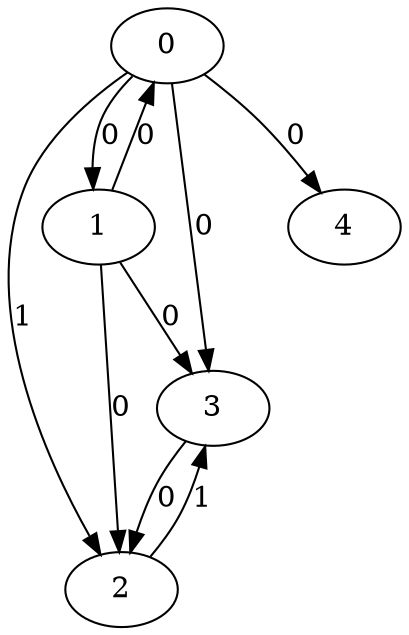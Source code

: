 // Source:1190 Canonical: -1 0 1 0 0 0 -1 0 0 -1 -1 -1 -1 1 -1 -1 -1 0 -1 -1 -1 -1 -1 -1 -1
digraph HRA_from_1190_graph_000 {
  0 -> 1 [label="0"];
  0 -> 2 [label="1"];
  0 -> 3 [label="0"];
  1 -> 0 [label="0"];
  1 -> 2 [label="0"];
  1 -> 3 [label="0"];
  2 -> 3 [label="1"];
  3 -> 2 [label="0"];
  0 -> 4 [label="0"];
}

// Source:1190 Canonical: -1 0 1 0 0 0 -1 0 0 -1 -1 -1 -1 1 -1 -1 -1 0 -1 -1 0 -1 -1 -1 -1
digraph HRA_from_1190_graph_001 {
  0 -> 1 [label="0"];
  0 -> 2 [label="1"];
  0 -> 3 [label="0"];
  1 -> 0 [label="0"];
  1 -> 2 [label="0"];
  1 -> 3 [label="0"];
  2 -> 3 [label="1"];
  3 -> 2 [label="0"];
  0 -> 4 [label="0"];
  4 -> 0 [label="0"];
}

// Source:1190 Canonical: -1 0 1 0 -1 0 -1 0 0 0 -1 -1 -1 1 -1 -1 -1 0 -1 -1 -1 -1 -1 -1 -1
digraph HRA_from_1190_graph_002 {
  0 -> 1 [label="0"];
  0 -> 2 [label="1"];
  0 -> 3 [label="0"];
  1 -> 0 [label="0"];
  1 -> 2 [label="0"];
  1 -> 3 [label="0"];
  2 -> 3 [label="1"];
  3 -> 2 [label="0"];
  1 -> 4 [label="0"];
}

// Source:1190 Canonical: -1 0 1 0 0 0 -1 0 0 0 -1 -1 -1 1 -1 -1 -1 0 -1 -1 -1 -1 -1 -1 -1
digraph HRA_from_1190_graph_003 {
  0 -> 1 [label="0"];
  0 -> 2 [label="1"];
  0 -> 3 [label="0"];
  1 -> 0 [label="0"];
  1 -> 2 [label="0"];
  1 -> 3 [label="0"];
  2 -> 3 [label="1"];
  3 -> 2 [label="0"];
  0 -> 4 [label="0"];
  1 -> 4 [label="0"];
}

// Source:1190 Canonical: -1 0 1 0 -1 0 -1 0 0 0 -1 -1 -1 1 -1 -1 -1 0 -1 -1 0 -1 -1 -1 -1
digraph HRA_from_1190_graph_004 {
  0 -> 1 [label="0"];
  0 -> 2 [label="1"];
  0 -> 3 [label="0"];
  1 -> 0 [label="0"];
  1 -> 2 [label="0"];
  1 -> 3 [label="0"];
  2 -> 3 [label="1"];
  3 -> 2 [label="0"];
  4 -> 0 [label="0"];
  1 -> 4 [label="0"];
}

// Source:1190 Canonical: -1 0 1 0 0 0 -1 0 0 0 -1 -1 -1 1 -1 -1 -1 0 -1 -1 0 -1 -1 -1 -1
digraph HRA_from_1190_graph_005 {
  0 -> 1 [label="0"];
  0 -> 2 [label="1"];
  0 -> 3 [label="0"];
  1 -> 0 [label="0"];
  1 -> 2 [label="0"];
  1 -> 3 [label="0"];
  2 -> 3 [label="1"];
  3 -> 2 [label="0"];
  0 -> 4 [label="0"];
  4 -> 0 [label="0"];
  1 -> 4 [label="0"];
}

// Source:1190 Canonical: -1 0 1 0 0 0 -1 0 0 -1 -1 -1 -1 1 -1 -1 -1 0 -1 -1 -1 0 -1 -1 -1
digraph HRA_from_1190_graph_006 {
  0 -> 1 [label="0"];
  0 -> 2 [label="1"];
  0 -> 3 [label="0"];
  1 -> 0 [label="0"];
  1 -> 2 [label="0"];
  1 -> 3 [label="0"];
  2 -> 3 [label="1"];
  3 -> 2 [label="0"];
  0 -> 4 [label="0"];
  4 -> 1 [label="0"];
}

// Source:1190 Canonical: -1 0 1 0 0 0 -1 0 0 -1 -1 -1 -1 1 -1 -1 -1 0 -1 -1 0 0 -1 -1 -1
digraph HRA_from_1190_graph_007 {
  0 -> 1 [label="0"];
  0 -> 2 [label="1"];
  0 -> 3 [label="0"];
  1 -> 0 [label="0"];
  1 -> 2 [label="0"];
  1 -> 3 [label="0"];
  2 -> 3 [label="1"];
  3 -> 2 [label="0"];
  0 -> 4 [label="0"];
  4 -> 0 [label="0"];
  4 -> 1 [label="0"];
}

// Source:1190 Canonical: -1 0 1 0 -1 0 -1 0 0 0 -1 -1 -1 1 -1 -1 -1 0 -1 -1 -1 0 -1 -1 -1
digraph HRA_from_1190_graph_008 {
  0 -> 1 [label="0"];
  0 -> 2 [label="1"];
  0 -> 3 [label="0"];
  1 -> 0 [label="0"];
  1 -> 2 [label="0"];
  1 -> 3 [label="0"];
  2 -> 3 [label="1"];
  3 -> 2 [label="0"];
  1 -> 4 [label="0"];
  4 -> 1 [label="0"];
}

// Source:1190 Canonical: -1 0 1 0 0 0 -1 0 0 0 -1 -1 -1 1 -1 -1 -1 0 -1 -1 -1 0 -1 -1 -1
digraph HRA_from_1190_graph_009 {
  0 -> 1 [label="0"];
  0 -> 2 [label="1"];
  0 -> 3 [label="0"];
  1 -> 0 [label="0"];
  1 -> 2 [label="0"];
  1 -> 3 [label="0"];
  2 -> 3 [label="1"];
  3 -> 2 [label="0"];
  0 -> 4 [label="0"];
  1 -> 4 [label="0"];
  4 -> 1 [label="0"];
}

// Source:1190 Canonical: -1 0 1 0 -1 0 -1 0 0 0 -1 -1 -1 1 -1 -1 -1 0 -1 -1 0 0 -1 -1 -1
digraph HRA_from_1190_graph_010 {
  0 -> 1 [label="0"];
  0 -> 2 [label="1"];
  0 -> 3 [label="0"];
  1 -> 0 [label="0"];
  1 -> 2 [label="0"];
  1 -> 3 [label="0"];
  2 -> 3 [label="1"];
  3 -> 2 [label="0"];
  4 -> 0 [label="0"];
  1 -> 4 [label="0"];
  4 -> 1 [label="0"];
}

// Source:1190 Canonical: -1 0 1 0 0 0 -1 0 0 0 -1 -1 -1 1 -1 -1 -1 0 -1 -1 0 0 -1 -1 -1
digraph HRA_from_1190_graph_011 {
  0 -> 1 [label="0"];
  0 -> 2 [label="1"];
  0 -> 3 [label="0"];
  1 -> 0 [label="0"];
  1 -> 2 [label="0"];
  1 -> 3 [label="0"];
  2 -> 3 [label="1"];
  3 -> 2 [label="0"];
  0 -> 4 [label="0"];
  4 -> 0 [label="0"];
  1 -> 4 [label="0"];
  4 -> 1 [label="0"];
}

// Source:1190 Canonical: -1 0 1 0 -1 0 -1 0 0 -1 -1 -1 -1 1 0 -1 -1 0 -1 -1 -1 -1 -1 -1 -1
digraph HRA_from_1190_graph_012 {
  0 -> 1 [label="0"];
  0 -> 2 [label="1"];
  0 -> 3 [label="0"];
  1 -> 0 [label="0"];
  1 -> 2 [label="0"];
  1 -> 3 [label="0"];
  2 -> 3 [label="1"];
  3 -> 2 [label="0"];
  2 -> 4 [label="0"];
}

// Source:1190 Canonical: -1 0 1 0 0 0 -1 0 0 -1 -1 -1 -1 1 0 -1 -1 0 -1 -1 -1 -1 -1 -1 -1
digraph HRA_from_1190_graph_013 {
  0 -> 1 [label="0"];
  0 -> 2 [label="1"];
  0 -> 3 [label="0"];
  1 -> 0 [label="0"];
  1 -> 2 [label="0"];
  1 -> 3 [label="0"];
  2 -> 3 [label="1"];
  3 -> 2 [label="0"];
  0 -> 4 [label="0"];
  2 -> 4 [label="0"];
}

// Source:1190 Canonical: -1 0 1 0 -1 0 -1 0 0 -1 -1 -1 -1 1 0 -1 -1 0 -1 -1 0 -1 -1 -1 -1
digraph HRA_from_1190_graph_014 {
  0 -> 1 [label="0"];
  0 -> 2 [label="1"];
  0 -> 3 [label="0"];
  1 -> 0 [label="0"];
  1 -> 2 [label="0"];
  1 -> 3 [label="0"];
  2 -> 3 [label="1"];
  3 -> 2 [label="0"];
  4 -> 0 [label="0"];
  2 -> 4 [label="0"];
}

// Source:1190 Canonical: -1 0 1 0 0 0 -1 0 0 -1 -1 -1 -1 1 0 -1 -1 0 -1 -1 0 -1 -1 -1 -1
digraph HRA_from_1190_graph_015 {
  0 -> 1 [label="0"];
  0 -> 2 [label="1"];
  0 -> 3 [label="0"];
  1 -> 0 [label="0"];
  1 -> 2 [label="0"];
  1 -> 3 [label="0"];
  2 -> 3 [label="1"];
  3 -> 2 [label="0"];
  0 -> 4 [label="0"];
  4 -> 0 [label="0"];
  2 -> 4 [label="0"];
}

// Source:1190 Canonical: -1 0 1 0 -1 0 -1 0 0 0 -1 -1 -1 1 0 -1 -1 0 -1 -1 -1 -1 -1 -1 -1
digraph HRA_from_1190_graph_016 {
  0 -> 1 [label="0"];
  0 -> 2 [label="1"];
  0 -> 3 [label="0"];
  1 -> 0 [label="0"];
  1 -> 2 [label="0"];
  1 -> 3 [label="0"];
  2 -> 3 [label="1"];
  3 -> 2 [label="0"];
  1 -> 4 [label="0"];
  2 -> 4 [label="0"];
}

// Source:1190 Canonical: -1 0 1 0 0 0 -1 0 0 0 -1 -1 -1 1 0 -1 -1 0 -1 -1 -1 -1 -1 -1 -1
digraph HRA_from_1190_graph_017 {
  0 -> 1 [label="0"];
  0 -> 2 [label="1"];
  0 -> 3 [label="0"];
  1 -> 0 [label="0"];
  1 -> 2 [label="0"];
  1 -> 3 [label="0"];
  2 -> 3 [label="1"];
  3 -> 2 [label="0"];
  0 -> 4 [label="0"];
  1 -> 4 [label="0"];
  2 -> 4 [label="0"];
}

// Source:1190 Canonical: -1 0 1 0 -1 0 -1 0 0 0 -1 -1 -1 1 0 -1 -1 0 -1 -1 0 -1 -1 -1 -1
digraph HRA_from_1190_graph_018 {
  0 -> 1 [label="0"];
  0 -> 2 [label="1"];
  0 -> 3 [label="0"];
  1 -> 0 [label="0"];
  1 -> 2 [label="0"];
  1 -> 3 [label="0"];
  2 -> 3 [label="1"];
  3 -> 2 [label="0"];
  4 -> 0 [label="0"];
  1 -> 4 [label="0"];
  2 -> 4 [label="0"];
}

// Source:1190 Canonical: -1 0 1 0 0 0 -1 0 0 0 -1 -1 -1 1 0 -1 -1 0 -1 -1 0 -1 -1 -1 -1
digraph HRA_from_1190_graph_019 {
  0 -> 1 [label="0"];
  0 -> 2 [label="1"];
  0 -> 3 [label="0"];
  1 -> 0 [label="0"];
  1 -> 2 [label="0"];
  1 -> 3 [label="0"];
  2 -> 3 [label="1"];
  3 -> 2 [label="0"];
  0 -> 4 [label="0"];
  4 -> 0 [label="0"];
  1 -> 4 [label="0"];
  2 -> 4 [label="0"];
}

// Source:1190 Canonical: -1 0 1 0 -1 0 -1 0 0 -1 -1 -1 -1 1 0 -1 -1 0 -1 -1 -1 0 -1 -1 -1
digraph HRA_from_1190_graph_020 {
  0 -> 1 [label="0"];
  0 -> 2 [label="1"];
  0 -> 3 [label="0"];
  1 -> 0 [label="0"];
  1 -> 2 [label="0"];
  1 -> 3 [label="0"];
  2 -> 3 [label="1"];
  3 -> 2 [label="0"];
  4 -> 1 [label="0"];
  2 -> 4 [label="0"];
}

// Source:1190 Canonical: -1 0 1 0 0 0 -1 0 0 -1 -1 -1 -1 1 0 -1 -1 0 -1 -1 -1 0 -1 -1 -1
digraph HRA_from_1190_graph_021 {
  0 -> 1 [label="0"];
  0 -> 2 [label="1"];
  0 -> 3 [label="0"];
  1 -> 0 [label="0"];
  1 -> 2 [label="0"];
  1 -> 3 [label="0"];
  2 -> 3 [label="1"];
  3 -> 2 [label="0"];
  0 -> 4 [label="0"];
  4 -> 1 [label="0"];
  2 -> 4 [label="0"];
}

// Source:1190 Canonical: -1 0 1 0 -1 0 -1 0 0 -1 -1 -1 -1 1 0 -1 -1 0 -1 -1 0 0 -1 -1 -1
digraph HRA_from_1190_graph_022 {
  0 -> 1 [label="0"];
  0 -> 2 [label="1"];
  0 -> 3 [label="0"];
  1 -> 0 [label="0"];
  1 -> 2 [label="0"];
  1 -> 3 [label="0"];
  2 -> 3 [label="1"];
  3 -> 2 [label="0"];
  4 -> 0 [label="0"];
  4 -> 1 [label="0"];
  2 -> 4 [label="0"];
}

// Source:1190 Canonical: -1 0 1 0 0 0 -1 0 0 -1 -1 -1 -1 1 0 -1 -1 0 -1 -1 0 0 -1 -1 -1
digraph HRA_from_1190_graph_023 {
  0 -> 1 [label="0"];
  0 -> 2 [label="1"];
  0 -> 3 [label="0"];
  1 -> 0 [label="0"];
  1 -> 2 [label="0"];
  1 -> 3 [label="0"];
  2 -> 3 [label="1"];
  3 -> 2 [label="0"];
  0 -> 4 [label="0"];
  4 -> 0 [label="0"];
  4 -> 1 [label="0"];
  2 -> 4 [label="0"];
}

// Source:1190 Canonical: -1 0 1 0 -1 0 -1 0 0 0 -1 -1 -1 1 0 -1 -1 0 -1 -1 -1 0 -1 -1 -1
digraph HRA_from_1190_graph_024 {
  0 -> 1 [label="0"];
  0 -> 2 [label="1"];
  0 -> 3 [label="0"];
  1 -> 0 [label="0"];
  1 -> 2 [label="0"];
  1 -> 3 [label="0"];
  2 -> 3 [label="1"];
  3 -> 2 [label="0"];
  1 -> 4 [label="0"];
  4 -> 1 [label="0"];
  2 -> 4 [label="0"];
}

// Source:1190 Canonical: -1 0 1 0 0 0 -1 0 0 0 -1 -1 -1 1 0 -1 -1 0 -1 -1 -1 0 -1 -1 -1
digraph HRA_from_1190_graph_025 {
  0 -> 1 [label="0"];
  0 -> 2 [label="1"];
  0 -> 3 [label="0"];
  1 -> 0 [label="0"];
  1 -> 2 [label="0"];
  1 -> 3 [label="0"];
  2 -> 3 [label="1"];
  3 -> 2 [label="0"];
  0 -> 4 [label="0"];
  1 -> 4 [label="0"];
  4 -> 1 [label="0"];
  2 -> 4 [label="0"];
}

// Source:1190 Canonical: -1 0 1 0 -1 0 -1 0 0 0 -1 -1 -1 1 0 -1 -1 0 -1 -1 0 0 -1 -1 -1
digraph HRA_from_1190_graph_026 {
  0 -> 1 [label="0"];
  0 -> 2 [label="1"];
  0 -> 3 [label="0"];
  1 -> 0 [label="0"];
  1 -> 2 [label="0"];
  1 -> 3 [label="0"];
  2 -> 3 [label="1"];
  3 -> 2 [label="0"];
  4 -> 0 [label="0"];
  1 -> 4 [label="0"];
  4 -> 1 [label="0"];
  2 -> 4 [label="0"];
}

// Source:1190 Canonical: -1 0 1 0 0 0 -1 0 0 0 -1 -1 -1 1 0 -1 -1 0 -1 -1 0 0 -1 -1 -1
digraph HRA_from_1190_graph_027 {
  0 -> 1 [label="0"];
  0 -> 2 [label="1"];
  0 -> 3 [label="0"];
  1 -> 0 [label="0"];
  1 -> 2 [label="0"];
  1 -> 3 [label="0"];
  2 -> 3 [label="1"];
  3 -> 2 [label="0"];
  0 -> 4 [label="0"];
  4 -> 0 [label="0"];
  1 -> 4 [label="0"];
  4 -> 1 [label="0"];
  2 -> 4 [label="0"];
}

// Source:1190 Canonical: -1 0 1 0 0 0 -1 0 0 -1 -1 -1 -1 1 -1 -1 -1 0 -1 -1 -1 -1 0 -1 -1
digraph HRA_from_1190_graph_028 {
  0 -> 1 [label="0"];
  0 -> 2 [label="1"];
  0 -> 3 [label="0"];
  1 -> 0 [label="0"];
  1 -> 2 [label="0"];
  1 -> 3 [label="0"];
  2 -> 3 [label="1"];
  3 -> 2 [label="0"];
  0 -> 4 [label="0"];
  4 -> 2 [label="0"];
}

// Source:1190 Canonical: -1 0 1 0 0 0 -1 0 0 -1 -1 -1 -1 1 -1 -1 -1 0 -1 -1 0 -1 0 -1 -1
digraph HRA_from_1190_graph_029 {
  0 -> 1 [label="0"];
  0 -> 2 [label="1"];
  0 -> 3 [label="0"];
  1 -> 0 [label="0"];
  1 -> 2 [label="0"];
  1 -> 3 [label="0"];
  2 -> 3 [label="1"];
  3 -> 2 [label="0"];
  0 -> 4 [label="0"];
  4 -> 0 [label="0"];
  4 -> 2 [label="0"];
}

// Source:1190 Canonical: -1 0 1 0 -1 0 -1 0 0 0 -1 -1 -1 1 -1 -1 -1 0 -1 -1 -1 -1 0 -1 -1
digraph HRA_from_1190_graph_030 {
  0 -> 1 [label="0"];
  0 -> 2 [label="1"];
  0 -> 3 [label="0"];
  1 -> 0 [label="0"];
  1 -> 2 [label="0"];
  1 -> 3 [label="0"];
  2 -> 3 [label="1"];
  3 -> 2 [label="0"];
  1 -> 4 [label="0"];
  4 -> 2 [label="0"];
}

// Source:1190 Canonical: -1 0 1 0 0 0 -1 0 0 0 -1 -1 -1 1 -1 -1 -1 0 -1 -1 -1 -1 0 -1 -1
digraph HRA_from_1190_graph_031 {
  0 -> 1 [label="0"];
  0 -> 2 [label="1"];
  0 -> 3 [label="0"];
  1 -> 0 [label="0"];
  1 -> 2 [label="0"];
  1 -> 3 [label="0"];
  2 -> 3 [label="1"];
  3 -> 2 [label="0"];
  0 -> 4 [label="0"];
  1 -> 4 [label="0"];
  4 -> 2 [label="0"];
}

// Source:1190 Canonical: -1 0 1 0 -1 0 -1 0 0 0 -1 -1 -1 1 -1 -1 -1 0 -1 -1 0 -1 0 -1 -1
digraph HRA_from_1190_graph_032 {
  0 -> 1 [label="0"];
  0 -> 2 [label="1"];
  0 -> 3 [label="0"];
  1 -> 0 [label="0"];
  1 -> 2 [label="0"];
  1 -> 3 [label="0"];
  2 -> 3 [label="1"];
  3 -> 2 [label="0"];
  4 -> 0 [label="0"];
  1 -> 4 [label="0"];
  4 -> 2 [label="0"];
}

// Source:1190 Canonical: -1 0 1 0 0 0 -1 0 0 0 -1 -1 -1 1 -1 -1 -1 0 -1 -1 0 -1 0 -1 -1
digraph HRA_from_1190_graph_033 {
  0 -> 1 [label="0"];
  0 -> 2 [label="1"];
  0 -> 3 [label="0"];
  1 -> 0 [label="0"];
  1 -> 2 [label="0"];
  1 -> 3 [label="0"];
  2 -> 3 [label="1"];
  3 -> 2 [label="0"];
  0 -> 4 [label="0"];
  4 -> 0 [label="0"];
  1 -> 4 [label="0"];
  4 -> 2 [label="0"];
}

// Source:1190 Canonical: -1 0 1 0 0 0 -1 0 0 -1 -1 -1 -1 1 -1 -1 -1 0 -1 -1 -1 0 0 -1 -1
digraph HRA_from_1190_graph_034 {
  0 -> 1 [label="0"];
  0 -> 2 [label="1"];
  0 -> 3 [label="0"];
  1 -> 0 [label="0"];
  1 -> 2 [label="0"];
  1 -> 3 [label="0"];
  2 -> 3 [label="1"];
  3 -> 2 [label="0"];
  0 -> 4 [label="0"];
  4 -> 1 [label="0"];
  4 -> 2 [label="0"];
}

// Source:1190 Canonical: -1 0 1 0 0 0 -1 0 0 -1 -1 -1 -1 1 -1 -1 -1 0 -1 -1 0 0 0 -1 -1
digraph HRA_from_1190_graph_035 {
  0 -> 1 [label="0"];
  0 -> 2 [label="1"];
  0 -> 3 [label="0"];
  1 -> 0 [label="0"];
  1 -> 2 [label="0"];
  1 -> 3 [label="0"];
  2 -> 3 [label="1"];
  3 -> 2 [label="0"];
  0 -> 4 [label="0"];
  4 -> 0 [label="0"];
  4 -> 1 [label="0"];
  4 -> 2 [label="0"];
}

// Source:1190 Canonical: -1 0 1 0 -1 0 -1 0 0 0 -1 -1 -1 1 -1 -1 -1 0 -1 -1 -1 0 0 -1 -1
digraph HRA_from_1190_graph_036 {
  0 -> 1 [label="0"];
  0 -> 2 [label="1"];
  0 -> 3 [label="0"];
  1 -> 0 [label="0"];
  1 -> 2 [label="0"];
  1 -> 3 [label="0"];
  2 -> 3 [label="1"];
  3 -> 2 [label="0"];
  1 -> 4 [label="0"];
  4 -> 1 [label="0"];
  4 -> 2 [label="0"];
}

// Source:1190 Canonical: -1 0 1 0 0 0 -1 0 0 0 -1 -1 -1 1 -1 -1 -1 0 -1 -1 -1 0 0 -1 -1
digraph HRA_from_1190_graph_037 {
  0 -> 1 [label="0"];
  0 -> 2 [label="1"];
  0 -> 3 [label="0"];
  1 -> 0 [label="0"];
  1 -> 2 [label="0"];
  1 -> 3 [label="0"];
  2 -> 3 [label="1"];
  3 -> 2 [label="0"];
  0 -> 4 [label="0"];
  1 -> 4 [label="0"];
  4 -> 1 [label="0"];
  4 -> 2 [label="0"];
}

// Source:1190 Canonical: -1 0 1 0 -1 0 -1 0 0 0 -1 -1 -1 1 -1 -1 -1 0 -1 -1 0 0 0 -1 -1
digraph HRA_from_1190_graph_038 {
  0 -> 1 [label="0"];
  0 -> 2 [label="1"];
  0 -> 3 [label="0"];
  1 -> 0 [label="0"];
  1 -> 2 [label="0"];
  1 -> 3 [label="0"];
  2 -> 3 [label="1"];
  3 -> 2 [label="0"];
  4 -> 0 [label="0"];
  1 -> 4 [label="0"];
  4 -> 1 [label="0"];
  4 -> 2 [label="0"];
}

// Source:1190 Canonical: -1 0 1 0 0 0 -1 0 0 0 -1 -1 -1 1 -1 -1 -1 0 -1 -1 0 0 0 -1 -1
digraph HRA_from_1190_graph_039 {
  0 -> 1 [label="0"];
  0 -> 2 [label="1"];
  0 -> 3 [label="0"];
  1 -> 0 [label="0"];
  1 -> 2 [label="0"];
  1 -> 3 [label="0"];
  2 -> 3 [label="1"];
  3 -> 2 [label="0"];
  0 -> 4 [label="0"];
  4 -> 0 [label="0"];
  1 -> 4 [label="0"];
  4 -> 1 [label="0"];
  4 -> 2 [label="0"];
}

// Source:1190 Canonical: -1 0 1 0 -1 0 -1 0 0 -1 -1 -1 -1 1 0 -1 -1 0 -1 -1 -1 -1 0 -1 -1
digraph HRA_from_1190_graph_040 {
  0 -> 1 [label="0"];
  0 -> 2 [label="1"];
  0 -> 3 [label="0"];
  1 -> 0 [label="0"];
  1 -> 2 [label="0"];
  1 -> 3 [label="0"];
  2 -> 3 [label="1"];
  3 -> 2 [label="0"];
  2 -> 4 [label="0"];
  4 -> 2 [label="0"];
}

// Source:1190 Canonical: -1 0 1 0 0 0 -1 0 0 -1 -1 -1 -1 1 0 -1 -1 0 -1 -1 -1 -1 0 -1 -1
digraph HRA_from_1190_graph_041 {
  0 -> 1 [label="0"];
  0 -> 2 [label="1"];
  0 -> 3 [label="0"];
  1 -> 0 [label="0"];
  1 -> 2 [label="0"];
  1 -> 3 [label="0"];
  2 -> 3 [label="1"];
  3 -> 2 [label="0"];
  0 -> 4 [label="0"];
  2 -> 4 [label="0"];
  4 -> 2 [label="0"];
}

// Source:1190 Canonical: -1 0 1 0 -1 0 -1 0 0 -1 -1 -1 -1 1 0 -1 -1 0 -1 -1 0 -1 0 -1 -1
digraph HRA_from_1190_graph_042 {
  0 -> 1 [label="0"];
  0 -> 2 [label="1"];
  0 -> 3 [label="0"];
  1 -> 0 [label="0"];
  1 -> 2 [label="0"];
  1 -> 3 [label="0"];
  2 -> 3 [label="1"];
  3 -> 2 [label="0"];
  4 -> 0 [label="0"];
  2 -> 4 [label="0"];
  4 -> 2 [label="0"];
}

// Source:1190 Canonical: -1 0 1 0 0 0 -1 0 0 -1 -1 -1 -1 1 0 -1 -1 0 -1 -1 0 -1 0 -1 -1
digraph HRA_from_1190_graph_043 {
  0 -> 1 [label="0"];
  0 -> 2 [label="1"];
  0 -> 3 [label="0"];
  1 -> 0 [label="0"];
  1 -> 2 [label="0"];
  1 -> 3 [label="0"];
  2 -> 3 [label="1"];
  3 -> 2 [label="0"];
  0 -> 4 [label="0"];
  4 -> 0 [label="0"];
  2 -> 4 [label="0"];
  4 -> 2 [label="0"];
}

// Source:1190 Canonical: -1 0 1 0 -1 0 -1 0 0 0 -1 -1 -1 1 0 -1 -1 0 -1 -1 -1 -1 0 -1 -1
digraph HRA_from_1190_graph_044 {
  0 -> 1 [label="0"];
  0 -> 2 [label="1"];
  0 -> 3 [label="0"];
  1 -> 0 [label="0"];
  1 -> 2 [label="0"];
  1 -> 3 [label="0"];
  2 -> 3 [label="1"];
  3 -> 2 [label="0"];
  1 -> 4 [label="0"];
  2 -> 4 [label="0"];
  4 -> 2 [label="0"];
}

// Source:1190 Canonical: -1 0 1 0 0 0 -1 0 0 0 -1 -1 -1 1 0 -1 -1 0 -1 -1 -1 -1 0 -1 -1
digraph HRA_from_1190_graph_045 {
  0 -> 1 [label="0"];
  0 -> 2 [label="1"];
  0 -> 3 [label="0"];
  1 -> 0 [label="0"];
  1 -> 2 [label="0"];
  1 -> 3 [label="0"];
  2 -> 3 [label="1"];
  3 -> 2 [label="0"];
  0 -> 4 [label="0"];
  1 -> 4 [label="0"];
  2 -> 4 [label="0"];
  4 -> 2 [label="0"];
}

// Source:1190 Canonical: -1 0 1 0 -1 0 -1 0 0 0 -1 -1 -1 1 0 -1 -1 0 -1 -1 0 -1 0 -1 -1
digraph HRA_from_1190_graph_046 {
  0 -> 1 [label="0"];
  0 -> 2 [label="1"];
  0 -> 3 [label="0"];
  1 -> 0 [label="0"];
  1 -> 2 [label="0"];
  1 -> 3 [label="0"];
  2 -> 3 [label="1"];
  3 -> 2 [label="0"];
  4 -> 0 [label="0"];
  1 -> 4 [label="0"];
  2 -> 4 [label="0"];
  4 -> 2 [label="0"];
}

// Source:1190 Canonical: -1 0 1 0 0 0 -1 0 0 0 -1 -1 -1 1 0 -1 -1 0 -1 -1 0 -1 0 -1 -1
digraph HRA_from_1190_graph_047 {
  0 -> 1 [label="0"];
  0 -> 2 [label="1"];
  0 -> 3 [label="0"];
  1 -> 0 [label="0"];
  1 -> 2 [label="0"];
  1 -> 3 [label="0"];
  2 -> 3 [label="1"];
  3 -> 2 [label="0"];
  0 -> 4 [label="0"];
  4 -> 0 [label="0"];
  1 -> 4 [label="0"];
  2 -> 4 [label="0"];
  4 -> 2 [label="0"];
}

// Source:1190 Canonical: -1 0 1 0 -1 0 -1 0 0 -1 -1 -1 -1 1 0 -1 -1 0 -1 -1 -1 0 0 -1 -1
digraph HRA_from_1190_graph_048 {
  0 -> 1 [label="0"];
  0 -> 2 [label="1"];
  0 -> 3 [label="0"];
  1 -> 0 [label="0"];
  1 -> 2 [label="0"];
  1 -> 3 [label="0"];
  2 -> 3 [label="1"];
  3 -> 2 [label="0"];
  4 -> 1 [label="0"];
  2 -> 4 [label="0"];
  4 -> 2 [label="0"];
}

// Source:1190 Canonical: -1 0 1 0 0 0 -1 0 0 -1 -1 -1 -1 1 0 -1 -1 0 -1 -1 -1 0 0 -1 -1
digraph HRA_from_1190_graph_049 {
  0 -> 1 [label="0"];
  0 -> 2 [label="1"];
  0 -> 3 [label="0"];
  1 -> 0 [label="0"];
  1 -> 2 [label="0"];
  1 -> 3 [label="0"];
  2 -> 3 [label="1"];
  3 -> 2 [label="0"];
  0 -> 4 [label="0"];
  4 -> 1 [label="0"];
  2 -> 4 [label="0"];
  4 -> 2 [label="0"];
}

// Source:1190 Canonical: -1 0 1 0 -1 0 -1 0 0 -1 -1 -1 -1 1 0 -1 -1 0 -1 -1 0 0 0 -1 -1
digraph HRA_from_1190_graph_050 {
  0 -> 1 [label="0"];
  0 -> 2 [label="1"];
  0 -> 3 [label="0"];
  1 -> 0 [label="0"];
  1 -> 2 [label="0"];
  1 -> 3 [label="0"];
  2 -> 3 [label="1"];
  3 -> 2 [label="0"];
  4 -> 0 [label="0"];
  4 -> 1 [label="0"];
  2 -> 4 [label="0"];
  4 -> 2 [label="0"];
}

// Source:1190 Canonical: -1 0 1 0 0 0 -1 0 0 -1 -1 -1 -1 1 0 -1 -1 0 -1 -1 0 0 0 -1 -1
digraph HRA_from_1190_graph_051 {
  0 -> 1 [label="0"];
  0 -> 2 [label="1"];
  0 -> 3 [label="0"];
  1 -> 0 [label="0"];
  1 -> 2 [label="0"];
  1 -> 3 [label="0"];
  2 -> 3 [label="1"];
  3 -> 2 [label="0"];
  0 -> 4 [label="0"];
  4 -> 0 [label="0"];
  4 -> 1 [label="0"];
  2 -> 4 [label="0"];
  4 -> 2 [label="0"];
}

// Source:1190 Canonical: -1 0 1 0 -1 0 -1 0 0 0 -1 -1 -1 1 0 -1 -1 0 -1 -1 -1 0 0 -1 -1
digraph HRA_from_1190_graph_052 {
  0 -> 1 [label="0"];
  0 -> 2 [label="1"];
  0 -> 3 [label="0"];
  1 -> 0 [label="0"];
  1 -> 2 [label="0"];
  1 -> 3 [label="0"];
  2 -> 3 [label="1"];
  3 -> 2 [label="0"];
  1 -> 4 [label="0"];
  4 -> 1 [label="0"];
  2 -> 4 [label="0"];
  4 -> 2 [label="0"];
}

// Source:1190 Canonical: -1 0 1 0 0 0 -1 0 0 0 -1 -1 -1 1 0 -1 -1 0 -1 -1 -1 0 0 -1 -1
digraph HRA_from_1190_graph_053 {
  0 -> 1 [label="0"];
  0 -> 2 [label="1"];
  0 -> 3 [label="0"];
  1 -> 0 [label="0"];
  1 -> 2 [label="0"];
  1 -> 3 [label="0"];
  2 -> 3 [label="1"];
  3 -> 2 [label="0"];
  0 -> 4 [label="0"];
  1 -> 4 [label="0"];
  4 -> 1 [label="0"];
  2 -> 4 [label="0"];
  4 -> 2 [label="0"];
}

// Source:1190 Canonical: -1 0 1 0 -1 0 -1 0 0 0 -1 -1 -1 1 0 -1 -1 0 -1 -1 0 0 0 -1 -1
digraph HRA_from_1190_graph_054 {
  0 -> 1 [label="0"];
  0 -> 2 [label="1"];
  0 -> 3 [label="0"];
  1 -> 0 [label="0"];
  1 -> 2 [label="0"];
  1 -> 3 [label="0"];
  2 -> 3 [label="1"];
  3 -> 2 [label="0"];
  4 -> 0 [label="0"];
  1 -> 4 [label="0"];
  4 -> 1 [label="0"];
  2 -> 4 [label="0"];
  4 -> 2 [label="0"];
}

// Source:1190 Canonical: -1 0 1 0 0 0 -1 0 0 0 -1 -1 -1 1 0 -1 -1 0 -1 -1 0 0 0 -1 -1
digraph HRA_from_1190_graph_055 {
  0 -> 1 [label="0"];
  0 -> 2 [label="1"];
  0 -> 3 [label="0"];
  1 -> 0 [label="0"];
  1 -> 2 [label="0"];
  1 -> 3 [label="0"];
  2 -> 3 [label="1"];
  3 -> 2 [label="0"];
  0 -> 4 [label="0"];
  4 -> 0 [label="0"];
  1 -> 4 [label="0"];
  4 -> 1 [label="0"];
  2 -> 4 [label="0"];
  4 -> 2 [label="0"];
}

// Source:1190 Canonical: -1 0 1 0 -1 0 -1 0 0 -1 -1 -1 -1 1 -1 -1 -1 0 -1 0 -1 -1 -1 -1 -1
digraph HRA_from_1190_graph_056 {
  0 -> 1 [label="0"];
  0 -> 2 [label="1"];
  0 -> 3 [label="0"];
  1 -> 0 [label="0"];
  1 -> 2 [label="0"];
  1 -> 3 [label="0"];
  2 -> 3 [label="1"];
  3 -> 2 [label="0"];
  3 -> 4 [label="0"];
}

// Source:1190 Canonical: -1 0 1 0 0 0 -1 0 0 -1 -1 -1 -1 1 -1 -1 -1 0 -1 0 -1 -1 -1 -1 -1
digraph HRA_from_1190_graph_057 {
  0 -> 1 [label="0"];
  0 -> 2 [label="1"];
  0 -> 3 [label="0"];
  1 -> 0 [label="0"];
  1 -> 2 [label="0"];
  1 -> 3 [label="0"];
  2 -> 3 [label="1"];
  3 -> 2 [label="0"];
  0 -> 4 [label="0"];
  3 -> 4 [label="0"];
}

// Source:1190 Canonical: -1 0 1 0 -1 0 -1 0 0 -1 -1 -1 -1 1 -1 -1 -1 0 -1 0 0 -1 -1 -1 -1
digraph HRA_from_1190_graph_058 {
  0 -> 1 [label="0"];
  0 -> 2 [label="1"];
  0 -> 3 [label="0"];
  1 -> 0 [label="0"];
  1 -> 2 [label="0"];
  1 -> 3 [label="0"];
  2 -> 3 [label="1"];
  3 -> 2 [label="0"];
  4 -> 0 [label="0"];
  3 -> 4 [label="0"];
}

// Source:1190 Canonical: -1 0 1 0 0 0 -1 0 0 -1 -1 -1 -1 1 -1 -1 -1 0 -1 0 0 -1 -1 -1 -1
digraph HRA_from_1190_graph_059 {
  0 -> 1 [label="0"];
  0 -> 2 [label="1"];
  0 -> 3 [label="0"];
  1 -> 0 [label="0"];
  1 -> 2 [label="0"];
  1 -> 3 [label="0"];
  2 -> 3 [label="1"];
  3 -> 2 [label="0"];
  0 -> 4 [label="0"];
  4 -> 0 [label="0"];
  3 -> 4 [label="0"];
}

// Source:1190 Canonical: -1 0 1 0 -1 0 -1 0 0 0 -1 -1 -1 1 -1 -1 -1 0 -1 0 -1 -1 -1 -1 -1
digraph HRA_from_1190_graph_060 {
  0 -> 1 [label="0"];
  0 -> 2 [label="1"];
  0 -> 3 [label="0"];
  1 -> 0 [label="0"];
  1 -> 2 [label="0"];
  1 -> 3 [label="0"];
  2 -> 3 [label="1"];
  3 -> 2 [label="0"];
  1 -> 4 [label="0"];
  3 -> 4 [label="0"];
}

// Source:1190 Canonical: -1 0 1 0 0 0 -1 0 0 0 -1 -1 -1 1 -1 -1 -1 0 -1 0 -1 -1 -1 -1 -1
digraph HRA_from_1190_graph_061 {
  0 -> 1 [label="0"];
  0 -> 2 [label="1"];
  0 -> 3 [label="0"];
  1 -> 0 [label="0"];
  1 -> 2 [label="0"];
  1 -> 3 [label="0"];
  2 -> 3 [label="1"];
  3 -> 2 [label="0"];
  0 -> 4 [label="0"];
  1 -> 4 [label="0"];
  3 -> 4 [label="0"];
}

// Source:1190 Canonical: -1 0 1 0 -1 0 -1 0 0 0 -1 -1 -1 1 -1 -1 -1 0 -1 0 0 -1 -1 -1 -1
digraph HRA_from_1190_graph_062 {
  0 -> 1 [label="0"];
  0 -> 2 [label="1"];
  0 -> 3 [label="0"];
  1 -> 0 [label="0"];
  1 -> 2 [label="0"];
  1 -> 3 [label="0"];
  2 -> 3 [label="1"];
  3 -> 2 [label="0"];
  4 -> 0 [label="0"];
  1 -> 4 [label="0"];
  3 -> 4 [label="0"];
}

// Source:1190 Canonical: -1 0 1 0 0 0 -1 0 0 0 -1 -1 -1 1 -1 -1 -1 0 -1 0 0 -1 -1 -1 -1
digraph HRA_from_1190_graph_063 {
  0 -> 1 [label="0"];
  0 -> 2 [label="1"];
  0 -> 3 [label="0"];
  1 -> 0 [label="0"];
  1 -> 2 [label="0"];
  1 -> 3 [label="0"];
  2 -> 3 [label="1"];
  3 -> 2 [label="0"];
  0 -> 4 [label="0"];
  4 -> 0 [label="0"];
  1 -> 4 [label="0"];
  3 -> 4 [label="0"];
}

// Source:1190 Canonical: -1 0 1 0 -1 0 -1 0 0 -1 -1 -1 -1 1 -1 -1 -1 0 -1 0 -1 0 -1 -1 -1
digraph HRA_from_1190_graph_064 {
  0 -> 1 [label="0"];
  0 -> 2 [label="1"];
  0 -> 3 [label="0"];
  1 -> 0 [label="0"];
  1 -> 2 [label="0"];
  1 -> 3 [label="0"];
  2 -> 3 [label="1"];
  3 -> 2 [label="0"];
  4 -> 1 [label="0"];
  3 -> 4 [label="0"];
}

// Source:1190 Canonical: -1 0 1 0 0 0 -1 0 0 -1 -1 -1 -1 1 -1 -1 -1 0 -1 0 -1 0 -1 -1 -1
digraph HRA_from_1190_graph_065 {
  0 -> 1 [label="0"];
  0 -> 2 [label="1"];
  0 -> 3 [label="0"];
  1 -> 0 [label="0"];
  1 -> 2 [label="0"];
  1 -> 3 [label="0"];
  2 -> 3 [label="1"];
  3 -> 2 [label="0"];
  0 -> 4 [label="0"];
  4 -> 1 [label="0"];
  3 -> 4 [label="0"];
}

// Source:1190 Canonical: -1 0 1 0 -1 0 -1 0 0 -1 -1 -1 -1 1 -1 -1 -1 0 -1 0 0 0 -1 -1 -1
digraph HRA_from_1190_graph_066 {
  0 -> 1 [label="0"];
  0 -> 2 [label="1"];
  0 -> 3 [label="0"];
  1 -> 0 [label="0"];
  1 -> 2 [label="0"];
  1 -> 3 [label="0"];
  2 -> 3 [label="1"];
  3 -> 2 [label="0"];
  4 -> 0 [label="0"];
  4 -> 1 [label="0"];
  3 -> 4 [label="0"];
}

// Source:1190 Canonical: -1 0 1 0 0 0 -1 0 0 -1 -1 -1 -1 1 -1 -1 -1 0 -1 0 0 0 -1 -1 -1
digraph HRA_from_1190_graph_067 {
  0 -> 1 [label="0"];
  0 -> 2 [label="1"];
  0 -> 3 [label="0"];
  1 -> 0 [label="0"];
  1 -> 2 [label="0"];
  1 -> 3 [label="0"];
  2 -> 3 [label="1"];
  3 -> 2 [label="0"];
  0 -> 4 [label="0"];
  4 -> 0 [label="0"];
  4 -> 1 [label="0"];
  3 -> 4 [label="0"];
}

// Source:1190 Canonical: -1 0 1 0 -1 0 -1 0 0 0 -1 -1 -1 1 -1 -1 -1 0 -1 0 -1 0 -1 -1 -1
digraph HRA_from_1190_graph_068 {
  0 -> 1 [label="0"];
  0 -> 2 [label="1"];
  0 -> 3 [label="0"];
  1 -> 0 [label="0"];
  1 -> 2 [label="0"];
  1 -> 3 [label="0"];
  2 -> 3 [label="1"];
  3 -> 2 [label="0"];
  1 -> 4 [label="0"];
  4 -> 1 [label="0"];
  3 -> 4 [label="0"];
}

// Source:1190 Canonical: -1 0 1 0 0 0 -1 0 0 0 -1 -1 -1 1 -1 -1 -1 0 -1 0 -1 0 -1 -1 -1
digraph HRA_from_1190_graph_069 {
  0 -> 1 [label="0"];
  0 -> 2 [label="1"];
  0 -> 3 [label="0"];
  1 -> 0 [label="0"];
  1 -> 2 [label="0"];
  1 -> 3 [label="0"];
  2 -> 3 [label="1"];
  3 -> 2 [label="0"];
  0 -> 4 [label="0"];
  1 -> 4 [label="0"];
  4 -> 1 [label="0"];
  3 -> 4 [label="0"];
}

// Source:1190 Canonical: -1 0 1 0 -1 0 -1 0 0 0 -1 -1 -1 1 -1 -1 -1 0 -1 0 0 0 -1 -1 -1
digraph HRA_from_1190_graph_070 {
  0 -> 1 [label="0"];
  0 -> 2 [label="1"];
  0 -> 3 [label="0"];
  1 -> 0 [label="0"];
  1 -> 2 [label="0"];
  1 -> 3 [label="0"];
  2 -> 3 [label="1"];
  3 -> 2 [label="0"];
  4 -> 0 [label="0"];
  1 -> 4 [label="0"];
  4 -> 1 [label="0"];
  3 -> 4 [label="0"];
}

// Source:1190 Canonical: -1 0 1 0 0 0 -1 0 0 0 -1 -1 -1 1 -1 -1 -1 0 -1 0 0 0 -1 -1 -1
digraph HRA_from_1190_graph_071 {
  0 -> 1 [label="0"];
  0 -> 2 [label="1"];
  0 -> 3 [label="0"];
  1 -> 0 [label="0"];
  1 -> 2 [label="0"];
  1 -> 3 [label="0"];
  2 -> 3 [label="1"];
  3 -> 2 [label="0"];
  0 -> 4 [label="0"];
  4 -> 0 [label="0"];
  1 -> 4 [label="0"];
  4 -> 1 [label="0"];
  3 -> 4 [label="0"];
}

// Source:1190 Canonical: -1 0 1 0 -1 0 -1 0 0 -1 -1 -1 -1 1 0 -1 -1 0 -1 0 -1 -1 -1 -1 -1
digraph HRA_from_1190_graph_072 {
  0 -> 1 [label="0"];
  0 -> 2 [label="1"];
  0 -> 3 [label="0"];
  1 -> 0 [label="0"];
  1 -> 2 [label="0"];
  1 -> 3 [label="0"];
  2 -> 3 [label="1"];
  3 -> 2 [label="0"];
  2 -> 4 [label="0"];
  3 -> 4 [label="0"];
}

// Source:1190 Canonical: -1 0 1 0 0 0 -1 0 0 -1 -1 -1 -1 1 0 -1 -1 0 -1 0 -1 -1 -1 -1 -1
digraph HRA_from_1190_graph_073 {
  0 -> 1 [label="0"];
  0 -> 2 [label="1"];
  0 -> 3 [label="0"];
  1 -> 0 [label="0"];
  1 -> 2 [label="0"];
  1 -> 3 [label="0"];
  2 -> 3 [label="1"];
  3 -> 2 [label="0"];
  0 -> 4 [label="0"];
  2 -> 4 [label="0"];
  3 -> 4 [label="0"];
}

// Source:1190 Canonical: -1 0 1 0 -1 0 -1 0 0 -1 -1 -1 -1 1 0 -1 -1 0 -1 0 0 -1 -1 -1 -1
digraph HRA_from_1190_graph_074 {
  0 -> 1 [label="0"];
  0 -> 2 [label="1"];
  0 -> 3 [label="0"];
  1 -> 0 [label="0"];
  1 -> 2 [label="0"];
  1 -> 3 [label="0"];
  2 -> 3 [label="1"];
  3 -> 2 [label="0"];
  4 -> 0 [label="0"];
  2 -> 4 [label="0"];
  3 -> 4 [label="0"];
}

// Source:1190 Canonical: -1 0 1 0 0 0 -1 0 0 -1 -1 -1 -1 1 0 -1 -1 0 -1 0 0 -1 -1 -1 -1
digraph HRA_from_1190_graph_075 {
  0 -> 1 [label="0"];
  0 -> 2 [label="1"];
  0 -> 3 [label="0"];
  1 -> 0 [label="0"];
  1 -> 2 [label="0"];
  1 -> 3 [label="0"];
  2 -> 3 [label="1"];
  3 -> 2 [label="0"];
  0 -> 4 [label="0"];
  4 -> 0 [label="0"];
  2 -> 4 [label="0"];
  3 -> 4 [label="0"];
}

// Source:1190 Canonical: -1 0 1 0 -1 0 -1 0 0 0 -1 -1 -1 1 0 -1 -1 0 -1 0 -1 -1 -1 -1 -1
digraph HRA_from_1190_graph_076 {
  0 -> 1 [label="0"];
  0 -> 2 [label="1"];
  0 -> 3 [label="0"];
  1 -> 0 [label="0"];
  1 -> 2 [label="0"];
  1 -> 3 [label="0"];
  2 -> 3 [label="1"];
  3 -> 2 [label="0"];
  1 -> 4 [label="0"];
  2 -> 4 [label="0"];
  3 -> 4 [label="0"];
}

// Source:1190 Canonical: -1 0 1 0 0 0 -1 0 0 0 -1 -1 -1 1 0 -1 -1 0 -1 0 -1 -1 -1 -1 -1
digraph HRA_from_1190_graph_077 {
  0 -> 1 [label="0"];
  0 -> 2 [label="1"];
  0 -> 3 [label="0"];
  1 -> 0 [label="0"];
  1 -> 2 [label="0"];
  1 -> 3 [label="0"];
  2 -> 3 [label="1"];
  3 -> 2 [label="0"];
  0 -> 4 [label="0"];
  1 -> 4 [label="0"];
  2 -> 4 [label="0"];
  3 -> 4 [label="0"];
}

// Source:1190 Canonical: -1 0 1 0 -1 0 -1 0 0 0 -1 -1 -1 1 0 -1 -1 0 -1 0 0 -1 -1 -1 -1
digraph HRA_from_1190_graph_078 {
  0 -> 1 [label="0"];
  0 -> 2 [label="1"];
  0 -> 3 [label="0"];
  1 -> 0 [label="0"];
  1 -> 2 [label="0"];
  1 -> 3 [label="0"];
  2 -> 3 [label="1"];
  3 -> 2 [label="0"];
  4 -> 0 [label="0"];
  1 -> 4 [label="0"];
  2 -> 4 [label="0"];
  3 -> 4 [label="0"];
}

// Source:1190 Canonical: -1 0 1 0 0 0 -1 0 0 0 -1 -1 -1 1 0 -1 -1 0 -1 0 0 -1 -1 -1 -1
digraph HRA_from_1190_graph_079 {
  0 -> 1 [label="0"];
  0 -> 2 [label="1"];
  0 -> 3 [label="0"];
  1 -> 0 [label="0"];
  1 -> 2 [label="0"];
  1 -> 3 [label="0"];
  2 -> 3 [label="1"];
  3 -> 2 [label="0"];
  0 -> 4 [label="0"];
  4 -> 0 [label="0"];
  1 -> 4 [label="0"];
  2 -> 4 [label="0"];
  3 -> 4 [label="0"];
}

// Source:1190 Canonical: -1 0 1 0 -1 0 -1 0 0 -1 -1 -1 -1 1 0 -1 -1 0 -1 0 -1 0 -1 -1 -1
digraph HRA_from_1190_graph_080 {
  0 -> 1 [label="0"];
  0 -> 2 [label="1"];
  0 -> 3 [label="0"];
  1 -> 0 [label="0"];
  1 -> 2 [label="0"];
  1 -> 3 [label="0"];
  2 -> 3 [label="1"];
  3 -> 2 [label="0"];
  4 -> 1 [label="0"];
  2 -> 4 [label="0"];
  3 -> 4 [label="0"];
}

// Source:1190 Canonical: -1 0 1 0 0 0 -1 0 0 -1 -1 -1 -1 1 0 -1 -1 0 -1 0 -1 0 -1 -1 -1
digraph HRA_from_1190_graph_081 {
  0 -> 1 [label="0"];
  0 -> 2 [label="1"];
  0 -> 3 [label="0"];
  1 -> 0 [label="0"];
  1 -> 2 [label="0"];
  1 -> 3 [label="0"];
  2 -> 3 [label="1"];
  3 -> 2 [label="0"];
  0 -> 4 [label="0"];
  4 -> 1 [label="0"];
  2 -> 4 [label="0"];
  3 -> 4 [label="0"];
}

// Source:1190 Canonical: -1 0 1 0 -1 0 -1 0 0 -1 -1 -1 -1 1 0 -1 -1 0 -1 0 0 0 -1 -1 -1
digraph HRA_from_1190_graph_082 {
  0 -> 1 [label="0"];
  0 -> 2 [label="1"];
  0 -> 3 [label="0"];
  1 -> 0 [label="0"];
  1 -> 2 [label="0"];
  1 -> 3 [label="0"];
  2 -> 3 [label="1"];
  3 -> 2 [label="0"];
  4 -> 0 [label="0"];
  4 -> 1 [label="0"];
  2 -> 4 [label="0"];
  3 -> 4 [label="0"];
}

// Source:1190 Canonical: -1 0 1 0 0 0 -1 0 0 -1 -1 -1 -1 1 0 -1 -1 0 -1 0 0 0 -1 -1 -1
digraph HRA_from_1190_graph_083 {
  0 -> 1 [label="0"];
  0 -> 2 [label="1"];
  0 -> 3 [label="0"];
  1 -> 0 [label="0"];
  1 -> 2 [label="0"];
  1 -> 3 [label="0"];
  2 -> 3 [label="1"];
  3 -> 2 [label="0"];
  0 -> 4 [label="0"];
  4 -> 0 [label="0"];
  4 -> 1 [label="0"];
  2 -> 4 [label="0"];
  3 -> 4 [label="0"];
}

// Source:1190 Canonical: -1 0 1 0 -1 0 -1 0 0 0 -1 -1 -1 1 0 -1 -1 0 -1 0 -1 0 -1 -1 -1
digraph HRA_from_1190_graph_084 {
  0 -> 1 [label="0"];
  0 -> 2 [label="1"];
  0 -> 3 [label="0"];
  1 -> 0 [label="0"];
  1 -> 2 [label="0"];
  1 -> 3 [label="0"];
  2 -> 3 [label="1"];
  3 -> 2 [label="0"];
  1 -> 4 [label="0"];
  4 -> 1 [label="0"];
  2 -> 4 [label="0"];
  3 -> 4 [label="0"];
}

// Source:1190 Canonical: -1 0 1 0 0 0 -1 0 0 0 -1 -1 -1 1 0 -1 -1 0 -1 0 -1 0 -1 -1 -1
digraph HRA_from_1190_graph_085 {
  0 -> 1 [label="0"];
  0 -> 2 [label="1"];
  0 -> 3 [label="0"];
  1 -> 0 [label="0"];
  1 -> 2 [label="0"];
  1 -> 3 [label="0"];
  2 -> 3 [label="1"];
  3 -> 2 [label="0"];
  0 -> 4 [label="0"];
  1 -> 4 [label="0"];
  4 -> 1 [label="0"];
  2 -> 4 [label="0"];
  3 -> 4 [label="0"];
}

// Source:1190 Canonical: -1 0 1 0 -1 0 -1 0 0 0 -1 -1 -1 1 0 -1 -1 0 -1 0 0 0 -1 -1 -1
digraph HRA_from_1190_graph_086 {
  0 -> 1 [label="0"];
  0 -> 2 [label="1"];
  0 -> 3 [label="0"];
  1 -> 0 [label="0"];
  1 -> 2 [label="0"];
  1 -> 3 [label="0"];
  2 -> 3 [label="1"];
  3 -> 2 [label="0"];
  4 -> 0 [label="0"];
  1 -> 4 [label="0"];
  4 -> 1 [label="0"];
  2 -> 4 [label="0"];
  3 -> 4 [label="0"];
}

// Source:1190 Canonical: -1 0 1 0 0 0 -1 0 0 0 -1 -1 -1 1 0 -1 -1 0 -1 0 0 0 -1 -1 -1
digraph HRA_from_1190_graph_087 {
  0 -> 1 [label="0"];
  0 -> 2 [label="1"];
  0 -> 3 [label="0"];
  1 -> 0 [label="0"];
  1 -> 2 [label="0"];
  1 -> 3 [label="0"];
  2 -> 3 [label="1"];
  3 -> 2 [label="0"];
  0 -> 4 [label="0"];
  4 -> 0 [label="0"];
  1 -> 4 [label="0"];
  4 -> 1 [label="0"];
  2 -> 4 [label="0"];
  3 -> 4 [label="0"];
}

// Source:1190 Canonical: -1 0 1 0 -1 0 -1 0 0 -1 -1 -1 -1 1 -1 -1 -1 0 -1 0 -1 -1 0 -1 -1
digraph HRA_from_1190_graph_088 {
  0 -> 1 [label="0"];
  0 -> 2 [label="1"];
  0 -> 3 [label="0"];
  1 -> 0 [label="0"];
  1 -> 2 [label="0"];
  1 -> 3 [label="0"];
  2 -> 3 [label="1"];
  3 -> 2 [label="0"];
  4 -> 2 [label="0"];
  3 -> 4 [label="0"];
}

// Source:1190 Canonical: -1 0 1 0 0 0 -1 0 0 -1 -1 -1 -1 1 -1 -1 -1 0 -1 0 -1 -1 0 -1 -1
digraph HRA_from_1190_graph_089 {
  0 -> 1 [label="0"];
  0 -> 2 [label="1"];
  0 -> 3 [label="0"];
  1 -> 0 [label="0"];
  1 -> 2 [label="0"];
  1 -> 3 [label="0"];
  2 -> 3 [label="1"];
  3 -> 2 [label="0"];
  0 -> 4 [label="0"];
  4 -> 2 [label="0"];
  3 -> 4 [label="0"];
}

// Source:1190 Canonical: -1 0 1 0 -1 0 -1 0 0 -1 -1 -1 -1 1 -1 -1 -1 0 -1 0 0 -1 0 -1 -1
digraph HRA_from_1190_graph_090 {
  0 -> 1 [label="0"];
  0 -> 2 [label="1"];
  0 -> 3 [label="0"];
  1 -> 0 [label="0"];
  1 -> 2 [label="0"];
  1 -> 3 [label="0"];
  2 -> 3 [label="1"];
  3 -> 2 [label="0"];
  4 -> 0 [label="0"];
  4 -> 2 [label="0"];
  3 -> 4 [label="0"];
}

// Source:1190 Canonical: -1 0 1 0 0 0 -1 0 0 -1 -1 -1 -1 1 -1 -1 -1 0 -1 0 0 -1 0 -1 -1
digraph HRA_from_1190_graph_091 {
  0 -> 1 [label="0"];
  0 -> 2 [label="1"];
  0 -> 3 [label="0"];
  1 -> 0 [label="0"];
  1 -> 2 [label="0"];
  1 -> 3 [label="0"];
  2 -> 3 [label="1"];
  3 -> 2 [label="0"];
  0 -> 4 [label="0"];
  4 -> 0 [label="0"];
  4 -> 2 [label="0"];
  3 -> 4 [label="0"];
}

// Source:1190 Canonical: -1 0 1 0 -1 0 -1 0 0 0 -1 -1 -1 1 -1 -1 -1 0 -1 0 -1 -1 0 -1 -1
digraph HRA_from_1190_graph_092 {
  0 -> 1 [label="0"];
  0 -> 2 [label="1"];
  0 -> 3 [label="0"];
  1 -> 0 [label="0"];
  1 -> 2 [label="0"];
  1 -> 3 [label="0"];
  2 -> 3 [label="1"];
  3 -> 2 [label="0"];
  1 -> 4 [label="0"];
  4 -> 2 [label="0"];
  3 -> 4 [label="0"];
}

// Source:1190 Canonical: -1 0 1 0 0 0 -1 0 0 0 -1 -1 -1 1 -1 -1 -1 0 -1 0 -1 -1 0 -1 -1
digraph HRA_from_1190_graph_093 {
  0 -> 1 [label="0"];
  0 -> 2 [label="1"];
  0 -> 3 [label="0"];
  1 -> 0 [label="0"];
  1 -> 2 [label="0"];
  1 -> 3 [label="0"];
  2 -> 3 [label="1"];
  3 -> 2 [label="0"];
  0 -> 4 [label="0"];
  1 -> 4 [label="0"];
  4 -> 2 [label="0"];
  3 -> 4 [label="0"];
}

// Source:1190 Canonical: -1 0 1 0 -1 0 -1 0 0 0 -1 -1 -1 1 -1 -1 -1 0 -1 0 0 -1 0 -1 -1
digraph HRA_from_1190_graph_094 {
  0 -> 1 [label="0"];
  0 -> 2 [label="1"];
  0 -> 3 [label="0"];
  1 -> 0 [label="0"];
  1 -> 2 [label="0"];
  1 -> 3 [label="0"];
  2 -> 3 [label="1"];
  3 -> 2 [label="0"];
  4 -> 0 [label="0"];
  1 -> 4 [label="0"];
  4 -> 2 [label="0"];
  3 -> 4 [label="0"];
}

// Source:1190 Canonical: -1 0 1 0 0 0 -1 0 0 0 -1 -1 -1 1 -1 -1 -1 0 -1 0 0 -1 0 -1 -1
digraph HRA_from_1190_graph_095 {
  0 -> 1 [label="0"];
  0 -> 2 [label="1"];
  0 -> 3 [label="0"];
  1 -> 0 [label="0"];
  1 -> 2 [label="0"];
  1 -> 3 [label="0"];
  2 -> 3 [label="1"];
  3 -> 2 [label="0"];
  0 -> 4 [label="0"];
  4 -> 0 [label="0"];
  1 -> 4 [label="0"];
  4 -> 2 [label="0"];
  3 -> 4 [label="0"];
}

// Source:1190 Canonical: -1 0 1 0 -1 0 -1 0 0 -1 -1 -1 -1 1 -1 -1 -1 0 -1 0 -1 0 0 -1 -1
digraph HRA_from_1190_graph_096 {
  0 -> 1 [label="0"];
  0 -> 2 [label="1"];
  0 -> 3 [label="0"];
  1 -> 0 [label="0"];
  1 -> 2 [label="0"];
  1 -> 3 [label="0"];
  2 -> 3 [label="1"];
  3 -> 2 [label="0"];
  4 -> 1 [label="0"];
  4 -> 2 [label="0"];
  3 -> 4 [label="0"];
}

// Source:1190 Canonical: -1 0 1 0 0 0 -1 0 0 -1 -1 -1 -1 1 -1 -1 -1 0 -1 0 -1 0 0 -1 -1
digraph HRA_from_1190_graph_097 {
  0 -> 1 [label="0"];
  0 -> 2 [label="1"];
  0 -> 3 [label="0"];
  1 -> 0 [label="0"];
  1 -> 2 [label="0"];
  1 -> 3 [label="0"];
  2 -> 3 [label="1"];
  3 -> 2 [label="0"];
  0 -> 4 [label="0"];
  4 -> 1 [label="0"];
  4 -> 2 [label="0"];
  3 -> 4 [label="0"];
}

// Source:1190 Canonical: -1 0 1 0 -1 0 -1 0 0 -1 -1 -1 -1 1 -1 -1 -1 0 -1 0 0 0 0 -1 -1
digraph HRA_from_1190_graph_098 {
  0 -> 1 [label="0"];
  0 -> 2 [label="1"];
  0 -> 3 [label="0"];
  1 -> 0 [label="0"];
  1 -> 2 [label="0"];
  1 -> 3 [label="0"];
  2 -> 3 [label="1"];
  3 -> 2 [label="0"];
  4 -> 0 [label="0"];
  4 -> 1 [label="0"];
  4 -> 2 [label="0"];
  3 -> 4 [label="0"];
}

// Source:1190 Canonical: -1 0 1 0 0 0 -1 0 0 -1 -1 -1 -1 1 -1 -1 -1 0 -1 0 0 0 0 -1 -1
digraph HRA_from_1190_graph_099 {
  0 -> 1 [label="0"];
  0 -> 2 [label="1"];
  0 -> 3 [label="0"];
  1 -> 0 [label="0"];
  1 -> 2 [label="0"];
  1 -> 3 [label="0"];
  2 -> 3 [label="1"];
  3 -> 2 [label="0"];
  0 -> 4 [label="0"];
  4 -> 0 [label="0"];
  4 -> 1 [label="0"];
  4 -> 2 [label="0"];
  3 -> 4 [label="0"];
}

// Source:1190 Canonical: -1 0 1 0 -1 0 -1 0 0 0 -1 -1 -1 1 -1 -1 -1 0 -1 0 -1 0 0 -1 -1
digraph HRA_from_1190_graph_100 {
  0 -> 1 [label="0"];
  0 -> 2 [label="1"];
  0 -> 3 [label="0"];
  1 -> 0 [label="0"];
  1 -> 2 [label="0"];
  1 -> 3 [label="0"];
  2 -> 3 [label="1"];
  3 -> 2 [label="0"];
  1 -> 4 [label="0"];
  4 -> 1 [label="0"];
  4 -> 2 [label="0"];
  3 -> 4 [label="0"];
}

// Source:1190 Canonical: -1 0 1 0 0 0 -1 0 0 0 -1 -1 -1 1 -1 -1 -1 0 -1 0 -1 0 0 -1 -1
digraph HRA_from_1190_graph_101 {
  0 -> 1 [label="0"];
  0 -> 2 [label="1"];
  0 -> 3 [label="0"];
  1 -> 0 [label="0"];
  1 -> 2 [label="0"];
  1 -> 3 [label="0"];
  2 -> 3 [label="1"];
  3 -> 2 [label="0"];
  0 -> 4 [label="0"];
  1 -> 4 [label="0"];
  4 -> 1 [label="0"];
  4 -> 2 [label="0"];
  3 -> 4 [label="0"];
}

// Source:1190 Canonical: -1 0 1 0 -1 0 -1 0 0 0 -1 -1 -1 1 -1 -1 -1 0 -1 0 0 0 0 -1 -1
digraph HRA_from_1190_graph_102 {
  0 -> 1 [label="0"];
  0 -> 2 [label="1"];
  0 -> 3 [label="0"];
  1 -> 0 [label="0"];
  1 -> 2 [label="0"];
  1 -> 3 [label="0"];
  2 -> 3 [label="1"];
  3 -> 2 [label="0"];
  4 -> 0 [label="0"];
  1 -> 4 [label="0"];
  4 -> 1 [label="0"];
  4 -> 2 [label="0"];
  3 -> 4 [label="0"];
}

// Source:1190 Canonical: -1 0 1 0 0 0 -1 0 0 0 -1 -1 -1 1 -1 -1 -1 0 -1 0 0 0 0 -1 -1
digraph HRA_from_1190_graph_103 {
  0 -> 1 [label="0"];
  0 -> 2 [label="1"];
  0 -> 3 [label="0"];
  1 -> 0 [label="0"];
  1 -> 2 [label="0"];
  1 -> 3 [label="0"];
  2 -> 3 [label="1"];
  3 -> 2 [label="0"];
  0 -> 4 [label="0"];
  4 -> 0 [label="0"];
  1 -> 4 [label="0"];
  4 -> 1 [label="0"];
  4 -> 2 [label="0"];
  3 -> 4 [label="0"];
}

// Source:1190 Canonical: -1 0 1 0 -1 0 -1 0 0 -1 -1 -1 -1 1 0 -1 -1 0 -1 0 -1 -1 0 -1 -1
digraph HRA_from_1190_graph_104 {
  0 -> 1 [label="0"];
  0 -> 2 [label="1"];
  0 -> 3 [label="0"];
  1 -> 0 [label="0"];
  1 -> 2 [label="0"];
  1 -> 3 [label="0"];
  2 -> 3 [label="1"];
  3 -> 2 [label="0"];
  2 -> 4 [label="0"];
  4 -> 2 [label="0"];
  3 -> 4 [label="0"];
}

// Source:1190 Canonical: -1 0 1 0 0 0 -1 0 0 -1 -1 -1 -1 1 0 -1 -1 0 -1 0 -1 -1 0 -1 -1
digraph HRA_from_1190_graph_105 {
  0 -> 1 [label="0"];
  0 -> 2 [label="1"];
  0 -> 3 [label="0"];
  1 -> 0 [label="0"];
  1 -> 2 [label="0"];
  1 -> 3 [label="0"];
  2 -> 3 [label="1"];
  3 -> 2 [label="0"];
  0 -> 4 [label="0"];
  2 -> 4 [label="0"];
  4 -> 2 [label="0"];
  3 -> 4 [label="0"];
}

// Source:1190 Canonical: -1 0 1 0 -1 0 -1 0 0 -1 -1 -1 -1 1 0 -1 -1 0 -1 0 0 -1 0 -1 -1
digraph HRA_from_1190_graph_106 {
  0 -> 1 [label="0"];
  0 -> 2 [label="1"];
  0 -> 3 [label="0"];
  1 -> 0 [label="0"];
  1 -> 2 [label="0"];
  1 -> 3 [label="0"];
  2 -> 3 [label="1"];
  3 -> 2 [label="0"];
  4 -> 0 [label="0"];
  2 -> 4 [label="0"];
  4 -> 2 [label="0"];
  3 -> 4 [label="0"];
}

// Source:1190 Canonical: -1 0 1 0 0 0 -1 0 0 -1 -1 -1 -1 1 0 -1 -1 0 -1 0 0 -1 0 -1 -1
digraph HRA_from_1190_graph_107 {
  0 -> 1 [label="0"];
  0 -> 2 [label="1"];
  0 -> 3 [label="0"];
  1 -> 0 [label="0"];
  1 -> 2 [label="0"];
  1 -> 3 [label="0"];
  2 -> 3 [label="1"];
  3 -> 2 [label="0"];
  0 -> 4 [label="0"];
  4 -> 0 [label="0"];
  2 -> 4 [label="0"];
  4 -> 2 [label="0"];
  3 -> 4 [label="0"];
}

// Source:1190 Canonical: -1 0 1 0 -1 0 -1 0 0 0 -1 -1 -1 1 0 -1 -1 0 -1 0 -1 -1 0 -1 -1
digraph HRA_from_1190_graph_108 {
  0 -> 1 [label="0"];
  0 -> 2 [label="1"];
  0 -> 3 [label="0"];
  1 -> 0 [label="0"];
  1 -> 2 [label="0"];
  1 -> 3 [label="0"];
  2 -> 3 [label="1"];
  3 -> 2 [label="0"];
  1 -> 4 [label="0"];
  2 -> 4 [label="0"];
  4 -> 2 [label="0"];
  3 -> 4 [label="0"];
}

// Source:1190 Canonical: -1 0 1 0 0 0 -1 0 0 0 -1 -1 -1 1 0 -1 -1 0 -1 0 -1 -1 0 -1 -1
digraph HRA_from_1190_graph_109 {
  0 -> 1 [label="0"];
  0 -> 2 [label="1"];
  0 -> 3 [label="0"];
  1 -> 0 [label="0"];
  1 -> 2 [label="0"];
  1 -> 3 [label="0"];
  2 -> 3 [label="1"];
  3 -> 2 [label="0"];
  0 -> 4 [label="0"];
  1 -> 4 [label="0"];
  2 -> 4 [label="0"];
  4 -> 2 [label="0"];
  3 -> 4 [label="0"];
}

// Source:1190 Canonical: -1 0 1 0 -1 0 -1 0 0 0 -1 -1 -1 1 0 -1 -1 0 -1 0 0 -1 0 -1 -1
digraph HRA_from_1190_graph_110 {
  0 -> 1 [label="0"];
  0 -> 2 [label="1"];
  0 -> 3 [label="0"];
  1 -> 0 [label="0"];
  1 -> 2 [label="0"];
  1 -> 3 [label="0"];
  2 -> 3 [label="1"];
  3 -> 2 [label="0"];
  4 -> 0 [label="0"];
  1 -> 4 [label="0"];
  2 -> 4 [label="0"];
  4 -> 2 [label="0"];
  3 -> 4 [label="0"];
}

// Source:1190 Canonical: -1 0 1 0 0 0 -1 0 0 0 -1 -1 -1 1 0 -1 -1 0 -1 0 0 -1 0 -1 -1
digraph HRA_from_1190_graph_111 {
  0 -> 1 [label="0"];
  0 -> 2 [label="1"];
  0 -> 3 [label="0"];
  1 -> 0 [label="0"];
  1 -> 2 [label="0"];
  1 -> 3 [label="0"];
  2 -> 3 [label="1"];
  3 -> 2 [label="0"];
  0 -> 4 [label="0"];
  4 -> 0 [label="0"];
  1 -> 4 [label="0"];
  2 -> 4 [label="0"];
  4 -> 2 [label="0"];
  3 -> 4 [label="0"];
}

// Source:1190 Canonical: -1 0 1 0 -1 0 -1 0 0 -1 -1 -1 -1 1 0 -1 -1 0 -1 0 -1 0 0 -1 -1
digraph HRA_from_1190_graph_112 {
  0 -> 1 [label="0"];
  0 -> 2 [label="1"];
  0 -> 3 [label="0"];
  1 -> 0 [label="0"];
  1 -> 2 [label="0"];
  1 -> 3 [label="0"];
  2 -> 3 [label="1"];
  3 -> 2 [label="0"];
  4 -> 1 [label="0"];
  2 -> 4 [label="0"];
  4 -> 2 [label="0"];
  3 -> 4 [label="0"];
}

// Source:1190 Canonical: -1 0 1 0 0 0 -1 0 0 -1 -1 -1 -1 1 0 -1 -1 0 -1 0 -1 0 0 -1 -1
digraph HRA_from_1190_graph_113 {
  0 -> 1 [label="0"];
  0 -> 2 [label="1"];
  0 -> 3 [label="0"];
  1 -> 0 [label="0"];
  1 -> 2 [label="0"];
  1 -> 3 [label="0"];
  2 -> 3 [label="1"];
  3 -> 2 [label="0"];
  0 -> 4 [label="0"];
  4 -> 1 [label="0"];
  2 -> 4 [label="0"];
  4 -> 2 [label="0"];
  3 -> 4 [label="0"];
}

// Source:1190 Canonical: -1 0 1 0 -1 0 -1 0 0 -1 -1 -1 -1 1 0 -1 -1 0 -1 0 0 0 0 -1 -1
digraph HRA_from_1190_graph_114 {
  0 -> 1 [label="0"];
  0 -> 2 [label="1"];
  0 -> 3 [label="0"];
  1 -> 0 [label="0"];
  1 -> 2 [label="0"];
  1 -> 3 [label="0"];
  2 -> 3 [label="1"];
  3 -> 2 [label="0"];
  4 -> 0 [label="0"];
  4 -> 1 [label="0"];
  2 -> 4 [label="0"];
  4 -> 2 [label="0"];
  3 -> 4 [label="0"];
}

// Source:1190 Canonical: -1 0 1 0 0 0 -1 0 0 -1 -1 -1 -1 1 0 -1 -1 0 -1 0 0 0 0 -1 -1
digraph HRA_from_1190_graph_115 {
  0 -> 1 [label="0"];
  0 -> 2 [label="1"];
  0 -> 3 [label="0"];
  1 -> 0 [label="0"];
  1 -> 2 [label="0"];
  1 -> 3 [label="0"];
  2 -> 3 [label="1"];
  3 -> 2 [label="0"];
  0 -> 4 [label="0"];
  4 -> 0 [label="0"];
  4 -> 1 [label="0"];
  2 -> 4 [label="0"];
  4 -> 2 [label="0"];
  3 -> 4 [label="0"];
}

// Source:1190 Canonical: -1 0 1 0 -1 0 -1 0 0 0 -1 -1 -1 1 0 -1 -1 0 -1 0 -1 0 0 -1 -1
digraph HRA_from_1190_graph_116 {
  0 -> 1 [label="0"];
  0 -> 2 [label="1"];
  0 -> 3 [label="0"];
  1 -> 0 [label="0"];
  1 -> 2 [label="0"];
  1 -> 3 [label="0"];
  2 -> 3 [label="1"];
  3 -> 2 [label="0"];
  1 -> 4 [label="0"];
  4 -> 1 [label="0"];
  2 -> 4 [label="0"];
  4 -> 2 [label="0"];
  3 -> 4 [label="0"];
}

// Source:1190 Canonical: -1 0 1 0 0 0 -1 0 0 0 -1 -1 -1 1 0 -1 -1 0 -1 0 -1 0 0 -1 -1
digraph HRA_from_1190_graph_117 {
  0 -> 1 [label="0"];
  0 -> 2 [label="1"];
  0 -> 3 [label="0"];
  1 -> 0 [label="0"];
  1 -> 2 [label="0"];
  1 -> 3 [label="0"];
  2 -> 3 [label="1"];
  3 -> 2 [label="0"];
  0 -> 4 [label="0"];
  1 -> 4 [label="0"];
  4 -> 1 [label="0"];
  2 -> 4 [label="0"];
  4 -> 2 [label="0"];
  3 -> 4 [label="0"];
}

// Source:1190 Canonical: -1 0 1 0 -1 0 -1 0 0 0 -1 -1 -1 1 0 -1 -1 0 -1 0 0 0 0 -1 -1
digraph HRA_from_1190_graph_118 {
  0 -> 1 [label="0"];
  0 -> 2 [label="1"];
  0 -> 3 [label="0"];
  1 -> 0 [label="0"];
  1 -> 2 [label="0"];
  1 -> 3 [label="0"];
  2 -> 3 [label="1"];
  3 -> 2 [label="0"];
  4 -> 0 [label="0"];
  1 -> 4 [label="0"];
  4 -> 1 [label="0"];
  2 -> 4 [label="0"];
  4 -> 2 [label="0"];
  3 -> 4 [label="0"];
}

// Source:1190 Canonical: -1 0 1 0 0 0 -1 0 0 0 -1 -1 -1 1 0 -1 -1 0 -1 0 0 0 0 -1 -1
digraph HRA_from_1190_graph_119 {
  0 -> 1 [label="0"];
  0 -> 2 [label="1"];
  0 -> 3 [label="0"];
  1 -> 0 [label="0"];
  1 -> 2 [label="0"];
  1 -> 3 [label="0"];
  2 -> 3 [label="1"];
  3 -> 2 [label="0"];
  0 -> 4 [label="0"];
  4 -> 0 [label="0"];
  1 -> 4 [label="0"];
  4 -> 1 [label="0"];
  2 -> 4 [label="0"];
  4 -> 2 [label="0"];
  3 -> 4 [label="0"];
}

// Source:1190 Canonical: -1 0 1 0 0 0 -1 0 0 -1 -1 -1 -1 1 -1 -1 -1 0 -1 -1 -1 -1 -1 0 -1
digraph HRA_from_1190_graph_120 {
  0 -> 1 [label="0"];
  0 -> 2 [label="1"];
  0 -> 3 [label="0"];
  1 -> 0 [label="0"];
  1 -> 2 [label="0"];
  1 -> 3 [label="0"];
  2 -> 3 [label="1"];
  3 -> 2 [label="0"];
  0 -> 4 [label="0"];
  4 -> 3 [label="0"];
}

// Source:1190 Canonical: -1 0 1 0 0 0 -1 0 0 -1 -1 -1 -1 1 -1 -1 -1 0 -1 -1 0 -1 -1 0 -1
digraph HRA_from_1190_graph_121 {
  0 -> 1 [label="0"];
  0 -> 2 [label="1"];
  0 -> 3 [label="0"];
  1 -> 0 [label="0"];
  1 -> 2 [label="0"];
  1 -> 3 [label="0"];
  2 -> 3 [label="1"];
  3 -> 2 [label="0"];
  0 -> 4 [label="0"];
  4 -> 0 [label="0"];
  4 -> 3 [label="0"];
}

// Source:1190 Canonical: -1 0 1 0 -1 0 -1 0 0 0 -1 -1 -1 1 -1 -1 -1 0 -1 -1 -1 -1 -1 0 -1
digraph HRA_from_1190_graph_122 {
  0 -> 1 [label="0"];
  0 -> 2 [label="1"];
  0 -> 3 [label="0"];
  1 -> 0 [label="0"];
  1 -> 2 [label="0"];
  1 -> 3 [label="0"];
  2 -> 3 [label="1"];
  3 -> 2 [label="0"];
  1 -> 4 [label="0"];
  4 -> 3 [label="0"];
}

// Source:1190 Canonical: -1 0 1 0 0 0 -1 0 0 0 -1 -1 -1 1 -1 -1 -1 0 -1 -1 -1 -1 -1 0 -1
digraph HRA_from_1190_graph_123 {
  0 -> 1 [label="0"];
  0 -> 2 [label="1"];
  0 -> 3 [label="0"];
  1 -> 0 [label="0"];
  1 -> 2 [label="0"];
  1 -> 3 [label="0"];
  2 -> 3 [label="1"];
  3 -> 2 [label="0"];
  0 -> 4 [label="0"];
  1 -> 4 [label="0"];
  4 -> 3 [label="0"];
}

// Source:1190 Canonical: -1 0 1 0 -1 0 -1 0 0 0 -1 -1 -1 1 -1 -1 -1 0 -1 -1 0 -1 -1 0 -1
digraph HRA_from_1190_graph_124 {
  0 -> 1 [label="0"];
  0 -> 2 [label="1"];
  0 -> 3 [label="0"];
  1 -> 0 [label="0"];
  1 -> 2 [label="0"];
  1 -> 3 [label="0"];
  2 -> 3 [label="1"];
  3 -> 2 [label="0"];
  4 -> 0 [label="0"];
  1 -> 4 [label="0"];
  4 -> 3 [label="0"];
}

// Source:1190 Canonical: -1 0 1 0 0 0 -1 0 0 0 -1 -1 -1 1 -1 -1 -1 0 -1 -1 0 -1 -1 0 -1
digraph HRA_from_1190_graph_125 {
  0 -> 1 [label="0"];
  0 -> 2 [label="1"];
  0 -> 3 [label="0"];
  1 -> 0 [label="0"];
  1 -> 2 [label="0"];
  1 -> 3 [label="0"];
  2 -> 3 [label="1"];
  3 -> 2 [label="0"];
  0 -> 4 [label="0"];
  4 -> 0 [label="0"];
  1 -> 4 [label="0"];
  4 -> 3 [label="0"];
}

// Source:1190 Canonical: -1 0 1 0 0 0 -1 0 0 -1 -1 -1 -1 1 -1 -1 -1 0 -1 -1 -1 0 -1 0 -1
digraph HRA_from_1190_graph_126 {
  0 -> 1 [label="0"];
  0 -> 2 [label="1"];
  0 -> 3 [label="0"];
  1 -> 0 [label="0"];
  1 -> 2 [label="0"];
  1 -> 3 [label="0"];
  2 -> 3 [label="1"];
  3 -> 2 [label="0"];
  0 -> 4 [label="0"];
  4 -> 1 [label="0"];
  4 -> 3 [label="0"];
}

// Source:1190 Canonical: -1 0 1 0 0 0 -1 0 0 -1 -1 -1 -1 1 -1 -1 -1 0 -1 -1 0 0 -1 0 -1
digraph HRA_from_1190_graph_127 {
  0 -> 1 [label="0"];
  0 -> 2 [label="1"];
  0 -> 3 [label="0"];
  1 -> 0 [label="0"];
  1 -> 2 [label="0"];
  1 -> 3 [label="0"];
  2 -> 3 [label="1"];
  3 -> 2 [label="0"];
  0 -> 4 [label="0"];
  4 -> 0 [label="0"];
  4 -> 1 [label="0"];
  4 -> 3 [label="0"];
}

// Source:1190 Canonical: -1 0 1 0 -1 0 -1 0 0 0 -1 -1 -1 1 -1 -1 -1 0 -1 -1 -1 0 -1 0 -1
digraph HRA_from_1190_graph_128 {
  0 -> 1 [label="0"];
  0 -> 2 [label="1"];
  0 -> 3 [label="0"];
  1 -> 0 [label="0"];
  1 -> 2 [label="0"];
  1 -> 3 [label="0"];
  2 -> 3 [label="1"];
  3 -> 2 [label="0"];
  1 -> 4 [label="0"];
  4 -> 1 [label="0"];
  4 -> 3 [label="0"];
}

// Source:1190 Canonical: -1 0 1 0 0 0 -1 0 0 0 -1 -1 -1 1 -1 -1 -1 0 -1 -1 -1 0 -1 0 -1
digraph HRA_from_1190_graph_129 {
  0 -> 1 [label="0"];
  0 -> 2 [label="1"];
  0 -> 3 [label="0"];
  1 -> 0 [label="0"];
  1 -> 2 [label="0"];
  1 -> 3 [label="0"];
  2 -> 3 [label="1"];
  3 -> 2 [label="0"];
  0 -> 4 [label="0"];
  1 -> 4 [label="0"];
  4 -> 1 [label="0"];
  4 -> 3 [label="0"];
}

// Source:1190 Canonical: -1 0 1 0 -1 0 -1 0 0 0 -1 -1 -1 1 -1 -1 -1 0 -1 -1 0 0 -1 0 -1
digraph HRA_from_1190_graph_130 {
  0 -> 1 [label="0"];
  0 -> 2 [label="1"];
  0 -> 3 [label="0"];
  1 -> 0 [label="0"];
  1 -> 2 [label="0"];
  1 -> 3 [label="0"];
  2 -> 3 [label="1"];
  3 -> 2 [label="0"];
  4 -> 0 [label="0"];
  1 -> 4 [label="0"];
  4 -> 1 [label="0"];
  4 -> 3 [label="0"];
}

// Source:1190 Canonical: -1 0 1 0 0 0 -1 0 0 0 -1 -1 -1 1 -1 -1 -1 0 -1 -1 0 0 -1 0 -1
digraph HRA_from_1190_graph_131 {
  0 -> 1 [label="0"];
  0 -> 2 [label="1"];
  0 -> 3 [label="0"];
  1 -> 0 [label="0"];
  1 -> 2 [label="0"];
  1 -> 3 [label="0"];
  2 -> 3 [label="1"];
  3 -> 2 [label="0"];
  0 -> 4 [label="0"];
  4 -> 0 [label="0"];
  1 -> 4 [label="0"];
  4 -> 1 [label="0"];
  4 -> 3 [label="0"];
}

// Source:1190 Canonical: -1 0 1 0 -1 0 -1 0 0 -1 -1 -1 -1 1 0 -1 -1 0 -1 -1 -1 -1 -1 0 -1
digraph HRA_from_1190_graph_132 {
  0 -> 1 [label="0"];
  0 -> 2 [label="1"];
  0 -> 3 [label="0"];
  1 -> 0 [label="0"];
  1 -> 2 [label="0"];
  1 -> 3 [label="0"];
  2 -> 3 [label="1"];
  3 -> 2 [label="0"];
  2 -> 4 [label="0"];
  4 -> 3 [label="0"];
}

// Source:1190 Canonical: -1 0 1 0 0 0 -1 0 0 -1 -1 -1 -1 1 0 -1 -1 0 -1 -1 -1 -1 -1 0 -1
digraph HRA_from_1190_graph_133 {
  0 -> 1 [label="0"];
  0 -> 2 [label="1"];
  0 -> 3 [label="0"];
  1 -> 0 [label="0"];
  1 -> 2 [label="0"];
  1 -> 3 [label="0"];
  2 -> 3 [label="1"];
  3 -> 2 [label="0"];
  0 -> 4 [label="0"];
  2 -> 4 [label="0"];
  4 -> 3 [label="0"];
}

// Source:1190 Canonical: -1 0 1 0 -1 0 -1 0 0 -1 -1 -1 -1 1 0 -1 -1 0 -1 -1 0 -1 -1 0 -1
digraph HRA_from_1190_graph_134 {
  0 -> 1 [label="0"];
  0 -> 2 [label="1"];
  0 -> 3 [label="0"];
  1 -> 0 [label="0"];
  1 -> 2 [label="0"];
  1 -> 3 [label="0"];
  2 -> 3 [label="1"];
  3 -> 2 [label="0"];
  4 -> 0 [label="0"];
  2 -> 4 [label="0"];
  4 -> 3 [label="0"];
}

// Source:1190 Canonical: -1 0 1 0 0 0 -1 0 0 -1 -1 -1 -1 1 0 -1 -1 0 -1 -1 0 -1 -1 0 -1
digraph HRA_from_1190_graph_135 {
  0 -> 1 [label="0"];
  0 -> 2 [label="1"];
  0 -> 3 [label="0"];
  1 -> 0 [label="0"];
  1 -> 2 [label="0"];
  1 -> 3 [label="0"];
  2 -> 3 [label="1"];
  3 -> 2 [label="0"];
  0 -> 4 [label="0"];
  4 -> 0 [label="0"];
  2 -> 4 [label="0"];
  4 -> 3 [label="0"];
}

// Source:1190 Canonical: -1 0 1 0 -1 0 -1 0 0 0 -1 -1 -1 1 0 -1 -1 0 -1 -1 -1 -1 -1 0 -1
digraph HRA_from_1190_graph_136 {
  0 -> 1 [label="0"];
  0 -> 2 [label="1"];
  0 -> 3 [label="0"];
  1 -> 0 [label="0"];
  1 -> 2 [label="0"];
  1 -> 3 [label="0"];
  2 -> 3 [label="1"];
  3 -> 2 [label="0"];
  1 -> 4 [label="0"];
  2 -> 4 [label="0"];
  4 -> 3 [label="0"];
}

// Source:1190 Canonical: -1 0 1 0 0 0 -1 0 0 0 -1 -1 -1 1 0 -1 -1 0 -1 -1 -1 -1 -1 0 -1
digraph HRA_from_1190_graph_137 {
  0 -> 1 [label="0"];
  0 -> 2 [label="1"];
  0 -> 3 [label="0"];
  1 -> 0 [label="0"];
  1 -> 2 [label="0"];
  1 -> 3 [label="0"];
  2 -> 3 [label="1"];
  3 -> 2 [label="0"];
  0 -> 4 [label="0"];
  1 -> 4 [label="0"];
  2 -> 4 [label="0"];
  4 -> 3 [label="0"];
}

// Source:1190 Canonical: -1 0 1 0 -1 0 -1 0 0 0 -1 -1 -1 1 0 -1 -1 0 -1 -1 0 -1 -1 0 -1
digraph HRA_from_1190_graph_138 {
  0 -> 1 [label="0"];
  0 -> 2 [label="1"];
  0 -> 3 [label="0"];
  1 -> 0 [label="0"];
  1 -> 2 [label="0"];
  1 -> 3 [label="0"];
  2 -> 3 [label="1"];
  3 -> 2 [label="0"];
  4 -> 0 [label="0"];
  1 -> 4 [label="0"];
  2 -> 4 [label="0"];
  4 -> 3 [label="0"];
}

// Source:1190 Canonical: -1 0 1 0 0 0 -1 0 0 0 -1 -1 -1 1 0 -1 -1 0 -1 -1 0 -1 -1 0 -1
digraph HRA_from_1190_graph_139 {
  0 -> 1 [label="0"];
  0 -> 2 [label="1"];
  0 -> 3 [label="0"];
  1 -> 0 [label="0"];
  1 -> 2 [label="0"];
  1 -> 3 [label="0"];
  2 -> 3 [label="1"];
  3 -> 2 [label="0"];
  0 -> 4 [label="0"];
  4 -> 0 [label="0"];
  1 -> 4 [label="0"];
  2 -> 4 [label="0"];
  4 -> 3 [label="0"];
}

// Source:1190 Canonical: -1 0 1 0 -1 0 -1 0 0 -1 -1 -1 -1 1 0 -1 -1 0 -1 -1 -1 0 -1 0 -1
digraph HRA_from_1190_graph_140 {
  0 -> 1 [label="0"];
  0 -> 2 [label="1"];
  0 -> 3 [label="0"];
  1 -> 0 [label="0"];
  1 -> 2 [label="0"];
  1 -> 3 [label="0"];
  2 -> 3 [label="1"];
  3 -> 2 [label="0"];
  4 -> 1 [label="0"];
  2 -> 4 [label="0"];
  4 -> 3 [label="0"];
}

// Source:1190 Canonical: -1 0 1 0 0 0 -1 0 0 -1 -1 -1 -1 1 0 -1 -1 0 -1 -1 -1 0 -1 0 -1
digraph HRA_from_1190_graph_141 {
  0 -> 1 [label="0"];
  0 -> 2 [label="1"];
  0 -> 3 [label="0"];
  1 -> 0 [label="0"];
  1 -> 2 [label="0"];
  1 -> 3 [label="0"];
  2 -> 3 [label="1"];
  3 -> 2 [label="0"];
  0 -> 4 [label="0"];
  4 -> 1 [label="0"];
  2 -> 4 [label="0"];
  4 -> 3 [label="0"];
}

// Source:1190 Canonical: -1 0 1 0 -1 0 -1 0 0 -1 -1 -1 -1 1 0 -1 -1 0 -1 -1 0 0 -1 0 -1
digraph HRA_from_1190_graph_142 {
  0 -> 1 [label="0"];
  0 -> 2 [label="1"];
  0 -> 3 [label="0"];
  1 -> 0 [label="0"];
  1 -> 2 [label="0"];
  1 -> 3 [label="0"];
  2 -> 3 [label="1"];
  3 -> 2 [label="0"];
  4 -> 0 [label="0"];
  4 -> 1 [label="0"];
  2 -> 4 [label="0"];
  4 -> 3 [label="0"];
}

// Source:1190 Canonical: -1 0 1 0 0 0 -1 0 0 -1 -1 -1 -1 1 0 -1 -1 0 -1 -1 0 0 -1 0 -1
digraph HRA_from_1190_graph_143 {
  0 -> 1 [label="0"];
  0 -> 2 [label="1"];
  0 -> 3 [label="0"];
  1 -> 0 [label="0"];
  1 -> 2 [label="0"];
  1 -> 3 [label="0"];
  2 -> 3 [label="1"];
  3 -> 2 [label="0"];
  0 -> 4 [label="0"];
  4 -> 0 [label="0"];
  4 -> 1 [label="0"];
  2 -> 4 [label="0"];
  4 -> 3 [label="0"];
}

// Source:1190 Canonical: -1 0 1 0 -1 0 -1 0 0 0 -1 -1 -1 1 0 -1 -1 0 -1 -1 -1 0 -1 0 -1
digraph HRA_from_1190_graph_144 {
  0 -> 1 [label="0"];
  0 -> 2 [label="1"];
  0 -> 3 [label="0"];
  1 -> 0 [label="0"];
  1 -> 2 [label="0"];
  1 -> 3 [label="0"];
  2 -> 3 [label="1"];
  3 -> 2 [label="0"];
  1 -> 4 [label="0"];
  4 -> 1 [label="0"];
  2 -> 4 [label="0"];
  4 -> 3 [label="0"];
}

// Source:1190 Canonical: -1 0 1 0 0 0 -1 0 0 0 -1 -1 -1 1 0 -1 -1 0 -1 -1 -1 0 -1 0 -1
digraph HRA_from_1190_graph_145 {
  0 -> 1 [label="0"];
  0 -> 2 [label="1"];
  0 -> 3 [label="0"];
  1 -> 0 [label="0"];
  1 -> 2 [label="0"];
  1 -> 3 [label="0"];
  2 -> 3 [label="1"];
  3 -> 2 [label="0"];
  0 -> 4 [label="0"];
  1 -> 4 [label="0"];
  4 -> 1 [label="0"];
  2 -> 4 [label="0"];
  4 -> 3 [label="0"];
}

// Source:1190 Canonical: -1 0 1 0 -1 0 -1 0 0 0 -1 -1 -1 1 0 -1 -1 0 -1 -1 0 0 -1 0 -1
digraph HRA_from_1190_graph_146 {
  0 -> 1 [label="0"];
  0 -> 2 [label="1"];
  0 -> 3 [label="0"];
  1 -> 0 [label="0"];
  1 -> 2 [label="0"];
  1 -> 3 [label="0"];
  2 -> 3 [label="1"];
  3 -> 2 [label="0"];
  4 -> 0 [label="0"];
  1 -> 4 [label="0"];
  4 -> 1 [label="0"];
  2 -> 4 [label="0"];
  4 -> 3 [label="0"];
}

// Source:1190 Canonical: -1 0 1 0 0 0 -1 0 0 0 -1 -1 -1 1 0 -1 -1 0 -1 -1 0 0 -1 0 -1
digraph HRA_from_1190_graph_147 {
  0 -> 1 [label="0"];
  0 -> 2 [label="1"];
  0 -> 3 [label="0"];
  1 -> 0 [label="0"];
  1 -> 2 [label="0"];
  1 -> 3 [label="0"];
  2 -> 3 [label="1"];
  3 -> 2 [label="0"];
  0 -> 4 [label="0"];
  4 -> 0 [label="0"];
  1 -> 4 [label="0"];
  4 -> 1 [label="0"];
  2 -> 4 [label="0"];
  4 -> 3 [label="0"];
}

// Source:1190 Canonical: -1 0 1 0 0 0 -1 0 0 -1 -1 -1 -1 1 -1 -1 -1 0 -1 -1 -1 -1 0 0 -1
digraph HRA_from_1190_graph_148 {
  0 -> 1 [label="0"];
  0 -> 2 [label="1"];
  0 -> 3 [label="0"];
  1 -> 0 [label="0"];
  1 -> 2 [label="0"];
  1 -> 3 [label="0"];
  2 -> 3 [label="1"];
  3 -> 2 [label="0"];
  0 -> 4 [label="0"];
  4 -> 2 [label="0"];
  4 -> 3 [label="0"];
}

// Source:1190 Canonical: -1 0 1 0 0 0 -1 0 0 -1 -1 -1 -1 1 -1 -1 -1 0 -1 -1 0 -1 0 0 -1
digraph HRA_from_1190_graph_149 {
  0 -> 1 [label="0"];
  0 -> 2 [label="1"];
  0 -> 3 [label="0"];
  1 -> 0 [label="0"];
  1 -> 2 [label="0"];
  1 -> 3 [label="0"];
  2 -> 3 [label="1"];
  3 -> 2 [label="0"];
  0 -> 4 [label="0"];
  4 -> 0 [label="0"];
  4 -> 2 [label="0"];
  4 -> 3 [label="0"];
}

// Source:1190 Canonical: -1 0 1 0 -1 0 -1 0 0 0 -1 -1 -1 1 -1 -1 -1 0 -1 -1 -1 -1 0 0 -1
digraph HRA_from_1190_graph_150 {
  0 -> 1 [label="0"];
  0 -> 2 [label="1"];
  0 -> 3 [label="0"];
  1 -> 0 [label="0"];
  1 -> 2 [label="0"];
  1 -> 3 [label="0"];
  2 -> 3 [label="1"];
  3 -> 2 [label="0"];
  1 -> 4 [label="0"];
  4 -> 2 [label="0"];
  4 -> 3 [label="0"];
}

// Source:1190 Canonical: -1 0 1 0 0 0 -1 0 0 0 -1 -1 -1 1 -1 -1 -1 0 -1 -1 -1 -1 0 0 -1
digraph HRA_from_1190_graph_151 {
  0 -> 1 [label="0"];
  0 -> 2 [label="1"];
  0 -> 3 [label="0"];
  1 -> 0 [label="0"];
  1 -> 2 [label="0"];
  1 -> 3 [label="0"];
  2 -> 3 [label="1"];
  3 -> 2 [label="0"];
  0 -> 4 [label="0"];
  1 -> 4 [label="0"];
  4 -> 2 [label="0"];
  4 -> 3 [label="0"];
}

// Source:1190 Canonical: -1 0 1 0 -1 0 -1 0 0 0 -1 -1 -1 1 -1 -1 -1 0 -1 -1 0 -1 0 0 -1
digraph HRA_from_1190_graph_152 {
  0 -> 1 [label="0"];
  0 -> 2 [label="1"];
  0 -> 3 [label="0"];
  1 -> 0 [label="0"];
  1 -> 2 [label="0"];
  1 -> 3 [label="0"];
  2 -> 3 [label="1"];
  3 -> 2 [label="0"];
  4 -> 0 [label="0"];
  1 -> 4 [label="0"];
  4 -> 2 [label="0"];
  4 -> 3 [label="0"];
}

// Source:1190 Canonical: -1 0 1 0 0 0 -1 0 0 0 -1 -1 -1 1 -1 -1 -1 0 -1 -1 0 -1 0 0 -1
digraph HRA_from_1190_graph_153 {
  0 -> 1 [label="0"];
  0 -> 2 [label="1"];
  0 -> 3 [label="0"];
  1 -> 0 [label="0"];
  1 -> 2 [label="0"];
  1 -> 3 [label="0"];
  2 -> 3 [label="1"];
  3 -> 2 [label="0"];
  0 -> 4 [label="0"];
  4 -> 0 [label="0"];
  1 -> 4 [label="0"];
  4 -> 2 [label="0"];
  4 -> 3 [label="0"];
}

// Source:1190 Canonical: -1 0 1 0 0 0 -1 0 0 -1 -1 -1 -1 1 -1 -1 -1 0 -1 -1 -1 0 0 0 -1
digraph HRA_from_1190_graph_154 {
  0 -> 1 [label="0"];
  0 -> 2 [label="1"];
  0 -> 3 [label="0"];
  1 -> 0 [label="0"];
  1 -> 2 [label="0"];
  1 -> 3 [label="0"];
  2 -> 3 [label="1"];
  3 -> 2 [label="0"];
  0 -> 4 [label="0"];
  4 -> 1 [label="0"];
  4 -> 2 [label="0"];
  4 -> 3 [label="0"];
}

// Source:1190 Canonical: -1 0 1 0 0 0 -1 0 0 -1 -1 -1 -1 1 -1 -1 -1 0 -1 -1 0 0 0 0 -1
digraph HRA_from_1190_graph_155 {
  0 -> 1 [label="0"];
  0 -> 2 [label="1"];
  0 -> 3 [label="0"];
  1 -> 0 [label="0"];
  1 -> 2 [label="0"];
  1 -> 3 [label="0"];
  2 -> 3 [label="1"];
  3 -> 2 [label="0"];
  0 -> 4 [label="0"];
  4 -> 0 [label="0"];
  4 -> 1 [label="0"];
  4 -> 2 [label="0"];
  4 -> 3 [label="0"];
}

// Source:1190 Canonical: -1 0 1 0 -1 0 -1 0 0 0 -1 -1 -1 1 -1 -1 -1 0 -1 -1 -1 0 0 0 -1
digraph HRA_from_1190_graph_156 {
  0 -> 1 [label="0"];
  0 -> 2 [label="1"];
  0 -> 3 [label="0"];
  1 -> 0 [label="0"];
  1 -> 2 [label="0"];
  1 -> 3 [label="0"];
  2 -> 3 [label="1"];
  3 -> 2 [label="0"];
  1 -> 4 [label="0"];
  4 -> 1 [label="0"];
  4 -> 2 [label="0"];
  4 -> 3 [label="0"];
}

// Source:1190 Canonical: -1 0 1 0 0 0 -1 0 0 0 -1 -1 -1 1 -1 -1 -1 0 -1 -1 -1 0 0 0 -1
digraph HRA_from_1190_graph_157 {
  0 -> 1 [label="0"];
  0 -> 2 [label="1"];
  0 -> 3 [label="0"];
  1 -> 0 [label="0"];
  1 -> 2 [label="0"];
  1 -> 3 [label="0"];
  2 -> 3 [label="1"];
  3 -> 2 [label="0"];
  0 -> 4 [label="0"];
  1 -> 4 [label="0"];
  4 -> 1 [label="0"];
  4 -> 2 [label="0"];
  4 -> 3 [label="0"];
}

// Source:1190 Canonical: -1 0 1 0 -1 0 -1 0 0 0 -1 -1 -1 1 -1 -1 -1 0 -1 -1 0 0 0 0 -1
digraph HRA_from_1190_graph_158 {
  0 -> 1 [label="0"];
  0 -> 2 [label="1"];
  0 -> 3 [label="0"];
  1 -> 0 [label="0"];
  1 -> 2 [label="0"];
  1 -> 3 [label="0"];
  2 -> 3 [label="1"];
  3 -> 2 [label="0"];
  4 -> 0 [label="0"];
  1 -> 4 [label="0"];
  4 -> 1 [label="0"];
  4 -> 2 [label="0"];
  4 -> 3 [label="0"];
}

// Source:1190 Canonical: -1 0 1 0 0 0 -1 0 0 0 -1 -1 -1 1 -1 -1 -1 0 -1 -1 0 0 0 0 -1
digraph HRA_from_1190_graph_159 {
  0 -> 1 [label="0"];
  0 -> 2 [label="1"];
  0 -> 3 [label="0"];
  1 -> 0 [label="0"];
  1 -> 2 [label="0"];
  1 -> 3 [label="0"];
  2 -> 3 [label="1"];
  3 -> 2 [label="0"];
  0 -> 4 [label="0"];
  4 -> 0 [label="0"];
  1 -> 4 [label="0"];
  4 -> 1 [label="0"];
  4 -> 2 [label="0"];
  4 -> 3 [label="0"];
}

// Source:1190 Canonical: -1 0 1 0 -1 0 -1 0 0 -1 -1 -1 -1 1 0 -1 -1 0 -1 -1 -1 -1 0 0 -1
digraph HRA_from_1190_graph_160 {
  0 -> 1 [label="0"];
  0 -> 2 [label="1"];
  0 -> 3 [label="0"];
  1 -> 0 [label="0"];
  1 -> 2 [label="0"];
  1 -> 3 [label="0"];
  2 -> 3 [label="1"];
  3 -> 2 [label="0"];
  2 -> 4 [label="0"];
  4 -> 2 [label="0"];
  4 -> 3 [label="0"];
}

// Source:1190 Canonical: -1 0 1 0 0 0 -1 0 0 -1 -1 -1 -1 1 0 -1 -1 0 -1 -1 -1 -1 0 0 -1
digraph HRA_from_1190_graph_161 {
  0 -> 1 [label="0"];
  0 -> 2 [label="1"];
  0 -> 3 [label="0"];
  1 -> 0 [label="0"];
  1 -> 2 [label="0"];
  1 -> 3 [label="0"];
  2 -> 3 [label="1"];
  3 -> 2 [label="0"];
  0 -> 4 [label="0"];
  2 -> 4 [label="0"];
  4 -> 2 [label="0"];
  4 -> 3 [label="0"];
}

// Source:1190 Canonical: -1 0 1 0 -1 0 -1 0 0 -1 -1 -1 -1 1 0 -1 -1 0 -1 -1 0 -1 0 0 -1
digraph HRA_from_1190_graph_162 {
  0 -> 1 [label="0"];
  0 -> 2 [label="1"];
  0 -> 3 [label="0"];
  1 -> 0 [label="0"];
  1 -> 2 [label="0"];
  1 -> 3 [label="0"];
  2 -> 3 [label="1"];
  3 -> 2 [label="0"];
  4 -> 0 [label="0"];
  2 -> 4 [label="0"];
  4 -> 2 [label="0"];
  4 -> 3 [label="0"];
}

// Source:1190 Canonical: -1 0 1 0 0 0 -1 0 0 -1 -1 -1 -1 1 0 -1 -1 0 -1 -1 0 -1 0 0 -1
digraph HRA_from_1190_graph_163 {
  0 -> 1 [label="0"];
  0 -> 2 [label="1"];
  0 -> 3 [label="0"];
  1 -> 0 [label="0"];
  1 -> 2 [label="0"];
  1 -> 3 [label="0"];
  2 -> 3 [label="1"];
  3 -> 2 [label="0"];
  0 -> 4 [label="0"];
  4 -> 0 [label="0"];
  2 -> 4 [label="0"];
  4 -> 2 [label="0"];
  4 -> 3 [label="0"];
}

// Source:1190 Canonical: -1 0 1 0 -1 0 -1 0 0 0 -1 -1 -1 1 0 -1 -1 0 -1 -1 -1 -1 0 0 -1
digraph HRA_from_1190_graph_164 {
  0 -> 1 [label="0"];
  0 -> 2 [label="1"];
  0 -> 3 [label="0"];
  1 -> 0 [label="0"];
  1 -> 2 [label="0"];
  1 -> 3 [label="0"];
  2 -> 3 [label="1"];
  3 -> 2 [label="0"];
  1 -> 4 [label="0"];
  2 -> 4 [label="0"];
  4 -> 2 [label="0"];
  4 -> 3 [label="0"];
}

// Source:1190 Canonical: -1 0 1 0 0 0 -1 0 0 0 -1 -1 -1 1 0 -1 -1 0 -1 -1 -1 -1 0 0 -1
digraph HRA_from_1190_graph_165 {
  0 -> 1 [label="0"];
  0 -> 2 [label="1"];
  0 -> 3 [label="0"];
  1 -> 0 [label="0"];
  1 -> 2 [label="0"];
  1 -> 3 [label="0"];
  2 -> 3 [label="1"];
  3 -> 2 [label="0"];
  0 -> 4 [label="0"];
  1 -> 4 [label="0"];
  2 -> 4 [label="0"];
  4 -> 2 [label="0"];
  4 -> 3 [label="0"];
}

// Source:1190 Canonical: -1 0 1 0 -1 0 -1 0 0 0 -1 -1 -1 1 0 -1 -1 0 -1 -1 0 -1 0 0 -1
digraph HRA_from_1190_graph_166 {
  0 -> 1 [label="0"];
  0 -> 2 [label="1"];
  0 -> 3 [label="0"];
  1 -> 0 [label="0"];
  1 -> 2 [label="0"];
  1 -> 3 [label="0"];
  2 -> 3 [label="1"];
  3 -> 2 [label="0"];
  4 -> 0 [label="0"];
  1 -> 4 [label="0"];
  2 -> 4 [label="0"];
  4 -> 2 [label="0"];
  4 -> 3 [label="0"];
}

// Source:1190 Canonical: -1 0 1 0 0 0 -1 0 0 0 -1 -1 -1 1 0 -1 -1 0 -1 -1 0 -1 0 0 -1
digraph HRA_from_1190_graph_167 {
  0 -> 1 [label="0"];
  0 -> 2 [label="1"];
  0 -> 3 [label="0"];
  1 -> 0 [label="0"];
  1 -> 2 [label="0"];
  1 -> 3 [label="0"];
  2 -> 3 [label="1"];
  3 -> 2 [label="0"];
  0 -> 4 [label="0"];
  4 -> 0 [label="0"];
  1 -> 4 [label="0"];
  2 -> 4 [label="0"];
  4 -> 2 [label="0"];
  4 -> 3 [label="0"];
}

// Source:1190 Canonical: -1 0 1 0 -1 0 -1 0 0 -1 -1 -1 -1 1 0 -1 -1 0 -1 -1 -1 0 0 0 -1
digraph HRA_from_1190_graph_168 {
  0 -> 1 [label="0"];
  0 -> 2 [label="1"];
  0 -> 3 [label="0"];
  1 -> 0 [label="0"];
  1 -> 2 [label="0"];
  1 -> 3 [label="0"];
  2 -> 3 [label="1"];
  3 -> 2 [label="0"];
  4 -> 1 [label="0"];
  2 -> 4 [label="0"];
  4 -> 2 [label="0"];
  4 -> 3 [label="0"];
}

// Source:1190 Canonical: -1 0 1 0 0 0 -1 0 0 -1 -1 -1 -1 1 0 -1 -1 0 -1 -1 -1 0 0 0 -1
digraph HRA_from_1190_graph_169 {
  0 -> 1 [label="0"];
  0 -> 2 [label="1"];
  0 -> 3 [label="0"];
  1 -> 0 [label="0"];
  1 -> 2 [label="0"];
  1 -> 3 [label="0"];
  2 -> 3 [label="1"];
  3 -> 2 [label="0"];
  0 -> 4 [label="0"];
  4 -> 1 [label="0"];
  2 -> 4 [label="0"];
  4 -> 2 [label="0"];
  4 -> 3 [label="0"];
}

// Source:1190 Canonical: -1 0 1 0 -1 0 -1 0 0 -1 -1 -1 -1 1 0 -1 -1 0 -1 -1 0 0 0 0 -1
digraph HRA_from_1190_graph_170 {
  0 -> 1 [label="0"];
  0 -> 2 [label="1"];
  0 -> 3 [label="0"];
  1 -> 0 [label="0"];
  1 -> 2 [label="0"];
  1 -> 3 [label="0"];
  2 -> 3 [label="1"];
  3 -> 2 [label="0"];
  4 -> 0 [label="0"];
  4 -> 1 [label="0"];
  2 -> 4 [label="0"];
  4 -> 2 [label="0"];
  4 -> 3 [label="0"];
}

// Source:1190 Canonical: -1 0 1 0 0 0 -1 0 0 -1 -1 -1 -1 1 0 -1 -1 0 -1 -1 0 0 0 0 -1
digraph HRA_from_1190_graph_171 {
  0 -> 1 [label="0"];
  0 -> 2 [label="1"];
  0 -> 3 [label="0"];
  1 -> 0 [label="0"];
  1 -> 2 [label="0"];
  1 -> 3 [label="0"];
  2 -> 3 [label="1"];
  3 -> 2 [label="0"];
  0 -> 4 [label="0"];
  4 -> 0 [label="0"];
  4 -> 1 [label="0"];
  2 -> 4 [label="0"];
  4 -> 2 [label="0"];
  4 -> 3 [label="0"];
}

// Source:1190 Canonical: -1 0 1 0 -1 0 -1 0 0 0 -1 -1 -1 1 0 -1 -1 0 -1 -1 -1 0 0 0 -1
digraph HRA_from_1190_graph_172 {
  0 -> 1 [label="0"];
  0 -> 2 [label="1"];
  0 -> 3 [label="0"];
  1 -> 0 [label="0"];
  1 -> 2 [label="0"];
  1 -> 3 [label="0"];
  2 -> 3 [label="1"];
  3 -> 2 [label="0"];
  1 -> 4 [label="0"];
  4 -> 1 [label="0"];
  2 -> 4 [label="0"];
  4 -> 2 [label="0"];
  4 -> 3 [label="0"];
}

// Source:1190 Canonical: -1 0 1 0 0 0 -1 0 0 0 -1 -1 -1 1 0 -1 -1 0 -1 -1 -1 0 0 0 -1
digraph HRA_from_1190_graph_173 {
  0 -> 1 [label="0"];
  0 -> 2 [label="1"];
  0 -> 3 [label="0"];
  1 -> 0 [label="0"];
  1 -> 2 [label="0"];
  1 -> 3 [label="0"];
  2 -> 3 [label="1"];
  3 -> 2 [label="0"];
  0 -> 4 [label="0"];
  1 -> 4 [label="0"];
  4 -> 1 [label="0"];
  2 -> 4 [label="0"];
  4 -> 2 [label="0"];
  4 -> 3 [label="0"];
}

// Source:1190 Canonical: -1 0 1 0 -1 0 -1 0 0 0 -1 -1 -1 1 0 -1 -1 0 -1 -1 0 0 0 0 -1
digraph HRA_from_1190_graph_174 {
  0 -> 1 [label="0"];
  0 -> 2 [label="1"];
  0 -> 3 [label="0"];
  1 -> 0 [label="0"];
  1 -> 2 [label="0"];
  1 -> 3 [label="0"];
  2 -> 3 [label="1"];
  3 -> 2 [label="0"];
  4 -> 0 [label="0"];
  1 -> 4 [label="0"];
  4 -> 1 [label="0"];
  2 -> 4 [label="0"];
  4 -> 2 [label="0"];
  4 -> 3 [label="0"];
}

// Source:1190 Canonical: -1 0 1 0 0 0 -1 0 0 0 -1 -1 -1 1 0 -1 -1 0 -1 -1 0 0 0 0 -1
digraph HRA_from_1190_graph_175 {
  0 -> 1 [label="0"];
  0 -> 2 [label="1"];
  0 -> 3 [label="0"];
  1 -> 0 [label="0"];
  1 -> 2 [label="0"];
  1 -> 3 [label="0"];
  2 -> 3 [label="1"];
  3 -> 2 [label="0"];
  0 -> 4 [label="0"];
  4 -> 0 [label="0"];
  1 -> 4 [label="0"];
  4 -> 1 [label="0"];
  2 -> 4 [label="0"];
  4 -> 2 [label="0"];
  4 -> 3 [label="0"];
}

// Source:1190 Canonical: -1 0 1 0 -1 0 -1 0 0 -1 -1 -1 -1 1 -1 -1 -1 0 -1 0 -1 -1 -1 0 -1
digraph HRA_from_1190_graph_176 {
  0 -> 1 [label="0"];
  0 -> 2 [label="1"];
  0 -> 3 [label="0"];
  1 -> 0 [label="0"];
  1 -> 2 [label="0"];
  1 -> 3 [label="0"];
  2 -> 3 [label="1"];
  3 -> 2 [label="0"];
  3 -> 4 [label="0"];
  4 -> 3 [label="0"];
}

// Source:1190 Canonical: -1 0 1 0 0 0 -1 0 0 -1 -1 -1 -1 1 -1 -1 -1 0 -1 0 -1 -1 -1 0 -1
digraph HRA_from_1190_graph_177 {
  0 -> 1 [label="0"];
  0 -> 2 [label="1"];
  0 -> 3 [label="0"];
  1 -> 0 [label="0"];
  1 -> 2 [label="0"];
  1 -> 3 [label="0"];
  2 -> 3 [label="1"];
  3 -> 2 [label="0"];
  0 -> 4 [label="0"];
  3 -> 4 [label="0"];
  4 -> 3 [label="0"];
}

// Source:1190 Canonical: -1 0 1 0 -1 0 -1 0 0 -1 -1 -1 -1 1 -1 -1 -1 0 -1 0 0 -1 -1 0 -1
digraph HRA_from_1190_graph_178 {
  0 -> 1 [label="0"];
  0 -> 2 [label="1"];
  0 -> 3 [label="0"];
  1 -> 0 [label="0"];
  1 -> 2 [label="0"];
  1 -> 3 [label="0"];
  2 -> 3 [label="1"];
  3 -> 2 [label="0"];
  4 -> 0 [label="0"];
  3 -> 4 [label="0"];
  4 -> 3 [label="0"];
}

// Source:1190 Canonical: -1 0 1 0 0 0 -1 0 0 -1 -1 -1 -1 1 -1 -1 -1 0 -1 0 0 -1 -1 0 -1
digraph HRA_from_1190_graph_179 {
  0 -> 1 [label="0"];
  0 -> 2 [label="1"];
  0 -> 3 [label="0"];
  1 -> 0 [label="0"];
  1 -> 2 [label="0"];
  1 -> 3 [label="0"];
  2 -> 3 [label="1"];
  3 -> 2 [label="0"];
  0 -> 4 [label="0"];
  4 -> 0 [label="0"];
  3 -> 4 [label="0"];
  4 -> 3 [label="0"];
}

// Source:1190 Canonical: -1 0 1 0 -1 0 -1 0 0 0 -1 -1 -1 1 -1 -1 -1 0 -1 0 -1 -1 -1 0 -1
digraph HRA_from_1190_graph_180 {
  0 -> 1 [label="0"];
  0 -> 2 [label="1"];
  0 -> 3 [label="0"];
  1 -> 0 [label="0"];
  1 -> 2 [label="0"];
  1 -> 3 [label="0"];
  2 -> 3 [label="1"];
  3 -> 2 [label="0"];
  1 -> 4 [label="0"];
  3 -> 4 [label="0"];
  4 -> 3 [label="0"];
}

// Source:1190 Canonical: -1 0 1 0 0 0 -1 0 0 0 -1 -1 -1 1 -1 -1 -1 0 -1 0 -1 -1 -1 0 -1
digraph HRA_from_1190_graph_181 {
  0 -> 1 [label="0"];
  0 -> 2 [label="1"];
  0 -> 3 [label="0"];
  1 -> 0 [label="0"];
  1 -> 2 [label="0"];
  1 -> 3 [label="0"];
  2 -> 3 [label="1"];
  3 -> 2 [label="0"];
  0 -> 4 [label="0"];
  1 -> 4 [label="0"];
  3 -> 4 [label="0"];
  4 -> 3 [label="0"];
}

// Source:1190 Canonical: -1 0 1 0 -1 0 -1 0 0 0 -1 -1 -1 1 -1 -1 -1 0 -1 0 0 -1 -1 0 -1
digraph HRA_from_1190_graph_182 {
  0 -> 1 [label="0"];
  0 -> 2 [label="1"];
  0 -> 3 [label="0"];
  1 -> 0 [label="0"];
  1 -> 2 [label="0"];
  1 -> 3 [label="0"];
  2 -> 3 [label="1"];
  3 -> 2 [label="0"];
  4 -> 0 [label="0"];
  1 -> 4 [label="0"];
  3 -> 4 [label="0"];
  4 -> 3 [label="0"];
}

// Source:1190 Canonical: -1 0 1 0 0 0 -1 0 0 0 -1 -1 -1 1 -1 -1 -1 0 -1 0 0 -1 -1 0 -1
digraph HRA_from_1190_graph_183 {
  0 -> 1 [label="0"];
  0 -> 2 [label="1"];
  0 -> 3 [label="0"];
  1 -> 0 [label="0"];
  1 -> 2 [label="0"];
  1 -> 3 [label="0"];
  2 -> 3 [label="1"];
  3 -> 2 [label="0"];
  0 -> 4 [label="0"];
  4 -> 0 [label="0"];
  1 -> 4 [label="0"];
  3 -> 4 [label="0"];
  4 -> 3 [label="0"];
}

// Source:1190 Canonical: -1 0 1 0 -1 0 -1 0 0 -1 -1 -1 -1 1 -1 -1 -1 0 -1 0 -1 0 -1 0 -1
digraph HRA_from_1190_graph_184 {
  0 -> 1 [label="0"];
  0 -> 2 [label="1"];
  0 -> 3 [label="0"];
  1 -> 0 [label="0"];
  1 -> 2 [label="0"];
  1 -> 3 [label="0"];
  2 -> 3 [label="1"];
  3 -> 2 [label="0"];
  4 -> 1 [label="0"];
  3 -> 4 [label="0"];
  4 -> 3 [label="0"];
}

// Source:1190 Canonical: -1 0 1 0 0 0 -1 0 0 -1 -1 -1 -1 1 -1 -1 -1 0 -1 0 -1 0 -1 0 -1
digraph HRA_from_1190_graph_185 {
  0 -> 1 [label="0"];
  0 -> 2 [label="1"];
  0 -> 3 [label="0"];
  1 -> 0 [label="0"];
  1 -> 2 [label="0"];
  1 -> 3 [label="0"];
  2 -> 3 [label="1"];
  3 -> 2 [label="0"];
  0 -> 4 [label="0"];
  4 -> 1 [label="0"];
  3 -> 4 [label="0"];
  4 -> 3 [label="0"];
}

// Source:1190 Canonical: -1 0 1 0 -1 0 -1 0 0 -1 -1 -1 -1 1 -1 -1 -1 0 -1 0 0 0 -1 0 -1
digraph HRA_from_1190_graph_186 {
  0 -> 1 [label="0"];
  0 -> 2 [label="1"];
  0 -> 3 [label="0"];
  1 -> 0 [label="0"];
  1 -> 2 [label="0"];
  1 -> 3 [label="0"];
  2 -> 3 [label="1"];
  3 -> 2 [label="0"];
  4 -> 0 [label="0"];
  4 -> 1 [label="0"];
  3 -> 4 [label="0"];
  4 -> 3 [label="0"];
}

// Source:1190 Canonical: -1 0 1 0 0 0 -1 0 0 -1 -1 -1 -1 1 -1 -1 -1 0 -1 0 0 0 -1 0 -1
digraph HRA_from_1190_graph_187 {
  0 -> 1 [label="0"];
  0 -> 2 [label="1"];
  0 -> 3 [label="0"];
  1 -> 0 [label="0"];
  1 -> 2 [label="0"];
  1 -> 3 [label="0"];
  2 -> 3 [label="1"];
  3 -> 2 [label="0"];
  0 -> 4 [label="0"];
  4 -> 0 [label="0"];
  4 -> 1 [label="0"];
  3 -> 4 [label="0"];
  4 -> 3 [label="0"];
}

// Source:1190 Canonical: -1 0 1 0 -1 0 -1 0 0 0 -1 -1 -1 1 -1 -1 -1 0 -1 0 -1 0 -1 0 -1
digraph HRA_from_1190_graph_188 {
  0 -> 1 [label="0"];
  0 -> 2 [label="1"];
  0 -> 3 [label="0"];
  1 -> 0 [label="0"];
  1 -> 2 [label="0"];
  1 -> 3 [label="0"];
  2 -> 3 [label="1"];
  3 -> 2 [label="0"];
  1 -> 4 [label="0"];
  4 -> 1 [label="0"];
  3 -> 4 [label="0"];
  4 -> 3 [label="0"];
}

// Source:1190 Canonical: -1 0 1 0 0 0 -1 0 0 0 -1 -1 -1 1 -1 -1 -1 0 -1 0 -1 0 -1 0 -1
digraph HRA_from_1190_graph_189 {
  0 -> 1 [label="0"];
  0 -> 2 [label="1"];
  0 -> 3 [label="0"];
  1 -> 0 [label="0"];
  1 -> 2 [label="0"];
  1 -> 3 [label="0"];
  2 -> 3 [label="1"];
  3 -> 2 [label="0"];
  0 -> 4 [label="0"];
  1 -> 4 [label="0"];
  4 -> 1 [label="0"];
  3 -> 4 [label="0"];
  4 -> 3 [label="0"];
}

// Source:1190 Canonical: -1 0 1 0 -1 0 -1 0 0 0 -1 -1 -1 1 -1 -1 -1 0 -1 0 0 0 -1 0 -1
digraph HRA_from_1190_graph_190 {
  0 -> 1 [label="0"];
  0 -> 2 [label="1"];
  0 -> 3 [label="0"];
  1 -> 0 [label="0"];
  1 -> 2 [label="0"];
  1 -> 3 [label="0"];
  2 -> 3 [label="1"];
  3 -> 2 [label="0"];
  4 -> 0 [label="0"];
  1 -> 4 [label="0"];
  4 -> 1 [label="0"];
  3 -> 4 [label="0"];
  4 -> 3 [label="0"];
}

// Source:1190 Canonical: -1 0 1 0 0 0 -1 0 0 0 -1 -1 -1 1 -1 -1 -1 0 -1 0 0 0 -1 0 -1
digraph HRA_from_1190_graph_191 {
  0 -> 1 [label="0"];
  0 -> 2 [label="1"];
  0 -> 3 [label="0"];
  1 -> 0 [label="0"];
  1 -> 2 [label="0"];
  1 -> 3 [label="0"];
  2 -> 3 [label="1"];
  3 -> 2 [label="0"];
  0 -> 4 [label="0"];
  4 -> 0 [label="0"];
  1 -> 4 [label="0"];
  4 -> 1 [label="0"];
  3 -> 4 [label="0"];
  4 -> 3 [label="0"];
}

// Source:1190 Canonical: -1 0 1 0 -1 0 -1 0 0 -1 -1 -1 -1 1 0 -1 -1 0 -1 0 -1 -1 -1 0 -1
digraph HRA_from_1190_graph_192 {
  0 -> 1 [label="0"];
  0 -> 2 [label="1"];
  0 -> 3 [label="0"];
  1 -> 0 [label="0"];
  1 -> 2 [label="0"];
  1 -> 3 [label="0"];
  2 -> 3 [label="1"];
  3 -> 2 [label="0"];
  2 -> 4 [label="0"];
  3 -> 4 [label="0"];
  4 -> 3 [label="0"];
}

// Source:1190 Canonical: -1 0 1 0 0 0 -1 0 0 -1 -1 -1 -1 1 0 -1 -1 0 -1 0 -1 -1 -1 0 -1
digraph HRA_from_1190_graph_193 {
  0 -> 1 [label="0"];
  0 -> 2 [label="1"];
  0 -> 3 [label="0"];
  1 -> 0 [label="0"];
  1 -> 2 [label="0"];
  1 -> 3 [label="0"];
  2 -> 3 [label="1"];
  3 -> 2 [label="0"];
  0 -> 4 [label="0"];
  2 -> 4 [label="0"];
  3 -> 4 [label="0"];
  4 -> 3 [label="0"];
}

// Source:1190 Canonical: -1 0 1 0 -1 0 -1 0 0 -1 -1 -1 -1 1 0 -1 -1 0 -1 0 0 -1 -1 0 -1
digraph HRA_from_1190_graph_194 {
  0 -> 1 [label="0"];
  0 -> 2 [label="1"];
  0 -> 3 [label="0"];
  1 -> 0 [label="0"];
  1 -> 2 [label="0"];
  1 -> 3 [label="0"];
  2 -> 3 [label="1"];
  3 -> 2 [label="0"];
  4 -> 0 [label="0"];
  2 -> 4 [label="0"];
  3 -> 4 [label="0"];
  4 -> 3 [label="0"];
}

// Source:1190 Canonical: -1 0 1 0 0 0 -1 0 0 -1 -1 -1 -1 1 0 -1 -1 0 -1 0 0 -1 -1 0 -1
digraph HRA_from_1190_graph_195 {
  0 -> 1 [label="0"];
  0 -> 2 [label="1"];
  0 -> 3 [label="0"];
  1 -> 0 [label="0"];
  1 -> 2 [label="0"];
  1 -> 3 [label="0"];
  2 -> 3 [label="1"];
  3 -> 2 [label="0"];
  0 -> 4 [label="0"];
  4 -> 0 [label="0"];
  2 -> 4 [label="0"];
  3 -> 4 [label="0"];
  4 -> 3 [label="0"];
}

// Source:1190 Canonical: -1 0 1 0 -1 0 -1 0 0 0 -1 -1 -1 1 0 -1 -1 0 -1 0 -1 -1 -1 0 -1
digraph HRA_from_1190_graph_196 {
  0 -> 1 [label="0"];
  0 -> 2 [label="1"];
  0 -> 3 [label="0"];
  1 -> 0 [label="0"];
  1 -> 2 [label="0"];
  1 -> 3 [label="0"];
  2 -> 3 [label="1"];
  3 -> 2 [label="0"];
  1 -> 4 [label="0"];
  2 -> 4 [label="0"];
  3 -> 4 [label="0"];
  4 -> 3 [label="0"];
}

// Source:1190 Canonical: -1 0 1 0 0 0 -1 0 0 0 -1 -1 -1 1 0 -1 -1 0 -1 0 -1 -1 -1 0 -1
digraph HRA_from_1190_graph_197 {
  0 -> 1 [label="0"];
  0 -> 2 [label="1"];
  0 -> 3 [label="0"];
  1 -> 0 [label="0"];
  1 -> 2 [label="0"];
  1 -> 3 [label="0"];
  2 -> 3 [label="1"];
  3 -> 2 [label="0"];
  0 -> 4 [label="0"];
  1 -> 4 [label="0"];
  2 -> 4 [label="0"];
  3 -> 4 [label="0"];
  4 -> 3 [label="0"];
}

// Source:1190 Canonical: -1 0 1 0 -1 0 -1 0 0 0 -1 -1 -1 1 0 -1 -1 0 -1 0 0 -1 -1 0 -1
digraph HRA_from_1190_graph_198 {
  0 -> 1 [label="0"];
  0 -> 2 [label="1"];
  0 -> 3 [label="0"];
  1 -> 0 [label="0"];
  1 -> 2 [label="0"];
  1 -> 3 [label="0"];
  2 -> 3 [label="1"];
  3 -> 2 [label="0"];
  4 -> 0 [label="0"];
  1 -> 4 [label="0"];
  2 -> 4 [label="0"];
  3 -> 4 [label="0"];
  4 -> 3 [label="0"];
}

// Source:1190 Canonical: -1 0 1 0 0 0 -1 0 0 0 -1 -1 -1 1 0 -1 -1 0 -1 0 0 -1 -1 0 -1
digraph HRA_from_1190_graph_199 {
  0 -> 1 [label="0"];
  0 -> 2 [label="1"];
  0 -> 3 [label="0"];
  1 -> 0 [label="0"];
  1 -> 2 [label="0"];
  1 -> 3 [label="0"];
  2 -> 3 [label="1"];
  3 -> 2 [label="0"];
  0 -> 4 [label="0"];
  4 -> 0 [label="0"];
  1 -> 4 [label="0"];
  2 -> 4 [label="0"];
  3 -> 4 [label="0"];
  4 -> 3 [label="0"];
}

// Source:1190 Canonical: -1 0 1 0 -1 0 -1 0 0 -1 -1 -1 -1 1 0 -1 -1 0 -1 0 -1 0 -1 0 -1
digraph HRA_from_1190_graph_200 {
  0 -> 1 [label="0"];
  0 -> 2 [label="1"];
  0 -> 3 [label="0"];
  1 -> 0 [label="0"];
  1 -> 2 [label="0"];
  1 -> 3 [label="0"];
  2 -> 3 [label="1"];
  3 -> 2 [label="0"];
  4 -> 1 [label="0"];
  2 -> 4 [label="0"];
  3 -> 4 [label="0"];
  4 -> 3 [label="0"];
}

// Source:1190 Canonical: -1 0 1 0 0 0 -1 0 0 -1 -1 -1 -1 1 0 -1 -1 0 -1 0 -1 0 -1 0 -1
digraph HRA_from_1190_graph_201 {
  0 -> 1 [label="0"];
  0 -> 2 [label="1"];
  0 -> 3 [label="0"];
  1 -> 0 [label="0"];
  1 -> 2 [label="0"];
  1 -> 3 [label="0"];
  2 -> 3 [label="1"];
  3 -> 2 [label="0"];
  0 -> 4 [label="0"];
  4 -> 1 [label="0"];
  2 -> 4 [label="0"];
  3 -> 4 [label="0"];
  4 -> 3 [label="0"];
}

// Source:1190 Canonical: -1 0 1 0 -1 0 -1 0 0 -1 -1 -1 -1 1 0 -1 -1 0 -1 0 0 0 -1 0 -1
digraph HRA_from_1190_graph_202 {
  0 -> 1 [label="0"];
  0 -> 2 [label="1"];
  0 -> 3 [label="0"];
  1 -> 0 [label="0"];
  1 -> 2 [label="0"];
  1 -> 3 [label="0"];
  2 -> 3 [label="1"];
  3 -> 2 [label="0"];
  4 -> 0 [label="0"];
  4 -> 1 [label="0"];
  2 -> 4 [label="0"];
  3 -> 4 [label="0"];
  4 -> 3 [label="0"];
}

// Source:1190 Canonical: -1 0 1 0 0 0 -1 0 0 -1 -1 -1 -1 1 0 -1 -1 0 -1 0 0 0 -1 0 -1
digraph HRA_from_1190_graph_203 {
  0 -> 1 [label="0"];
  0 -> 2 [label="1"];
  0 -> 3 [label="0"];
  1 -> 0 [label="0"];
  1 -> 2 [label="0"];
  1 -> 3 [label="0"];
  2 -> 3 [label="1"];
  3 -> 2 [label="0"];
  0 -> 4 [label="0"];
  4 -> 0 [label="0"];
  4 -> 1 [label="0"];
  2 -> 4 [label="0"];
  3 -> 4 [label="0"];
  4 -> 3 [label="0"];
}

// Source:1190 Canonical: -1 0 1 0 -1 0 -1 0 0 0 -1 -1 -1 1 0 -1 -1 0 -1 0 -1 0 -1 0 -1
digraph HRA_from_1190_graph_204 {
  0 -> 1 [label="0"];
  0 -> 2 [label="1"];
  0 -> 3 [label="0"];
  1 -> 0 [label="0"];
  1 -> 2 [label="0"];
  1 -> 3 [label="0"];
  2 -> 3 [label="1"];
  3 -> 2 [label="0"];
  1 -> 4 [label="0"];
  4 -> 1 [label="0"];
  2 -> 4 [label="0"];
  3 -> 4 [label="0"];
  4 -> 3 [label="0"];
}

// Source:1190 Canonical: -1 0 1 0 0 0 -1 0 0 0 -1 -1 -1 1 0 -1 -1 0 -1 0 -1 0 -1 0 -1
digraph HRA_from_1190_graph_205 {
  0 -> 1 [label="0"];
  0 -> 2 [label="1"];
  0 -> 3 [label="0"];
  1 -> 0 [label="0"];
  1 -> 2 [label="0"];
  1 -> 3 [label="0"];
  2 -> 3 [label="1"];
  3 -> 2 [label="0"];
  0 -> 4 [label="0"];
  1 -> 4 [label="0"];
  4 -> 1 [label="0"];
  2 -> 4 [label="0"];
  3 -> 4 [label="0"];
  4 -> 3 [label="0"];
}

// Source:1190 Canonical: -1 0 1 0 -1 0 -1 0 0 0 -1 -1 -1 1 0 -1 -1 0 -1 0 0 0 -1 0 -1
digraph HRA_from_1190_graph_206 {
  0 -> 1 [label="0"];
  0 -> 2 [label="1"];
  0 -> 3 [label="0"];
  1 -> 0 [label="0"];
  1 -> 2 [label="0"];
  1 -> 3 [label="0"];
  2 -> 3 [label="1"];
  3 -> 2 [label="0"];
  4 -> 0 [label="0"];
  1 -> 4 [label="0"];
  4 -> 1 [label="0"];
  2 -> 4 [label="0"];
  3 -> 4 [label="0"];
  4 -> 3 [label="0"];
}

// Source:1190 Canonical: -1 0 1 0 0 0 -1 0 0 0 -1 -1 -1 1 0 -1 -1 0 -1 0 0 0 -1 0 -1
digraph HRA_from_1190_graph_207 {
  0 -> 1 [label="0"];
  0 -> 2 [label="1"];
  0 -> 3 [label="0"];
  1 -> 0 [label="0"];
  1 -> 2 [label="0"];
  1 -> 3 [label="0"];
  2 -> 3 [label="1"];
  3 -> 2 [label="0"];
  0 -> 4 [label="0"];
  4 -> 0 [label="0"];
  1 -> 4 [label="0"];
  4 -> 1 [label="0"];
  2 -> 4 [label="0"];
  3 -> 4 [label="0"];
  4 -> 3 [label="0"];
}

// Source:1190 Canonical: -1 0 1 0 -1 0 -1 0 0 -1 -1 -1 -1 1 -1 -1 -1 0 -1 0 -1 -1 0 0 -1
digraph HRA_from_1190_graph_208 {
  0 -> 1 [label="0"];
  0 -> 2 [label="1"];
  0 -> 3 [label="0"];
  1 -> 0 [label="0"];
  1 -> 2 [label="0"];
  1 -> 3 [label="0"];
  2 -> 3 [label="1"];
  3 -> 2 [label="0"];
  4 -> 2 [label="0"];
  3 -> 4 [label="0"];
  4 -> 3 [label="0"];
}

// Source:1190 Canonical: -1 0 1 0 0 0 -1 0 0 -1 -1 -1 -1 1 -1 -1 -1 0 -1 0 -1 -1 0 0 -1
digraph HRA_from_1190_graph_209 {
  0 -> 1 [label="0"];
  0 -> 2 [label="1"];
  0 -> 3 [label="0"];
  1 -> 0 [label="0"];
  1 -> 2 [label="0"];
  1 -> 3 [label="0"];
  2 -> 3 [label="1"];
  3 -> 2 [label="0"];
  0 -> 4 [label="0"];
  4 -> 2 [label="0"];
  3 -> 4 [label="0"];
  4 -> 3 [label="0"];
}

// Source:1190 Canonical: -1 0 1 0 -1 0 -1 0 0 -1 -1 -1 -1 1 -1 -1 -1 0 -1 0 0 -1 0 0 -1
digraph HRA_from_1190_graph_210 {
  0 -> 1 [label="0"];
  0 -> 2 [label="1"];
  0 -> 3 [label="0"];
  1 -> 0 [label="0"];
  1 -> 2 [label="0"];
  1 -> 3 [label="0"];
  2 -> 3 [label="1"];
  3 -> 2 [label="0"];
  4 -> 0 [label="0"];
  4 -> 2 [label="0"];
  3 -> 4 [label="0"];
  4 -> 3 [label="0"];
}

// Source:1190 Canonical: -1 0 1 0 0 0 -1 0 0 -1 -1 -1 -1 1 -1 -1 -1 0 -1 0 0 -1 0 0 -1
digraph HRA_from_1190_graph_211 {
  0 -> 1 [label="0"];
  0 -> 2 [label="1"];
  0 -> 3 [label="0"];
  1 -> 0 [label="0"];
  1 -> 2 [label="0"];
  1 -> 3 [label="0"];
  2 -> 3 [label="1"];
  3 -> 2 [label="0"];
  0 -> 4 [label="0"];
  4 -> 0 [label="0"];
  4 -> 2 [label="0"];
  3 -> 4 [label="0"];
  4 -> 3 [label="0"];
}

// Source:1190 Canonical: -1 0 1 0 -1 0 -1 0 0 0 -1 -1 -1 1 -1 -1 -1 0 -1 0 -1 -1 0 0 -1
digraph HRA_from_1190_graph_212 {
  0 -> 1 [label="0"];
  0 -> 2 [label="1"];
  0 -> 3 [label="0"];
  1 -> 0 [label="0"];
  1 -> 2 [label="0"];
  1 -> 3 [label="0"];
  2 -> 3 [label="1"];
  3 -> 2 [label="0"];
  1 -> 4 [label="0"];
  4 -> 2 [label="0"];
  3 -> 4 [label="0"];
  4 -> 3 [label="0"];
}

// Source:1190 Canonical: -1 0 1 0 0 0 -1 0 0 0 -1 -1 -1 1 -1 -1 -1 0 -1 0 -1 -1 0 0 -1
digraph HRA_from_1190_graph_213 {
  0 -> 1 [label="0"];
  0 -> 2 [label="1"];
  0 -> 3 [label="0"];
  1 -> 0 [label="0"];
  1 -> 2 [label="0"];
  1 -> 3 [label="0"];
  2 -> 3 [label="1"];
  3 -> 2 [label="0"];
  0 -> 4 [label="0"];
  1 -> 4 [label="0"];
  4 -> 2 [label="0"];
  3 -> 4 [label="0"];
  4 -> 3 [label="0"];
}

// Source:1190 Canonical: -1 0 1 0 -1 0 -1 0 0 0 -1 -1 -1 1 -1 -1 -1 0 -1 0 0 -1 0 0 -1
digraph HRA_from_1190_graph_214 {
  0 -> 1 [label="0"];
  0 -> 2 [label="1"];
  0 -> 3 [label="0"];
  1 -> 0 [label="0"];
  1 -> 2 [label="0"];
  1 -> 3 [label="0"];
  2 -> 3 [label="1"];
  3 -> 2 [label="0"];
  4 -> 0 [label="0"];
  1 -> 4 [label="0"];
  4 -> 2 [label="0"];
  3 -> 4 [label="0"];
  4 -> 3 [label="0"];
}

// Source:1190 Canonical: -1 0 1 0 0 0 -1 0 0 0 -1 -1 -1 1 -1 -1 -1 0 -1 0 0 -1 0 0 -1
digraph HRA_from_1190_graph_215 {
  0 -> 1 [label="0"];
  0 -> 2 [label="1"];
  0 -> 3 [label="0"];
  1 -> 0 [label="0"];
  1 -> 2 [label="0"];
  1 -> 3 [label="0"];
  2 -> 3 [label="1"];
  3 -> 2 [label="0"];
  0 -> 4 [label="0"];
  4 -> 0 [label="0"];
  1 -> 4 [label="0"];
  4 -> 2 [label="0"];
  3 -> 4 [label="0"];
  4 -> 3 [label="0"];
}

// Source:1190 Canonical: -1 0 1 0 -1 0 -1 0 0 -1 -1 -1 -1 1 -1 -1 -1 0 -1 0 -1 0 0 0 -1
digraph HRA_from_1190_graph_216 {
  0 -> 1 [label="0"];
  0 -> 2 [label="1"];
  0 -> 3 [label="0"];
  1 -> 0 [label="0"];
  1 -> 2 [label="0"];
  1 -> 3 [label="0"];
  2 -> 3 [label="1"];
  3 -> 2 [label="0"];
  4 -> 1 [label="0"];
  4 -> 2 [label="0"];
  3 -> 4 [label="0"];
  4 -> 3 [label="0"];
}

// Source:1190 Canonical: -1 0 1 0 0 0 -1 0 0 -1 -1 -1 -1 1 -1 -1 -1 0 -1 0 -1 0 0 0 -1
digraph HRA_from_1190_graph_217 {
  0 -> 1 [label="0"];
  0 -> 2 [label="1"];
  0 -> 3 [label="0"];
  1 -> 0 [label="0"];
  1 -> 2 [label="0"];
  1 -> 3 [label="0"];
  2 -> 3 [label="1"];
  3 -> 2 [label="0"];
  0 -> 4 [label="0"];
  4 -> 1 [label="0"];
  4 -> 2 [label="0"];
  3 -> 4 [label="0"];
  4 -> 3 [label="0"];
}

// Source:1190 Canonical: -1 0 1 0 -1 0 -1 0 0 -1 -1 -1 -1 1 -1 -1 -1 0 -1 0 0 0 0 0 -1
digraph HRA_from_1190_graph_218 {
  0 -> 1 [label="0"];
  0 -> 2 [label="1"];
  0 -> 3 [label="0"];
  1 -> 0 [label="0"];
  1 -> 2 [label="0"];
  1 -> 3 [label="0"];
  2 -> 3 [label="1"];
  3 -> 2 [label="0"];
  4 -> 0 [label="0"];
  4 -> 1 [label="0"];
  4 -> 2 [label="0"];
  3 -> 4 [label="0"];
  4 -> 3 [label="0"];
}

// Source:1190 Canonical: -1 0 1 0 0 0 -1 0 0 -1 -1 -1 -1 1 -1 -1 -1 0 -1 0 0 0 0 0 -1
digraph HRA_from_1190_graph_219 {
  0 -> 1 [label="0"];
  0 -> 2 [label="1"];
  0 -> 3 [label="0"];
  1 -> 0 [label="0"];
  1 -> 2 [label="0"];
  1 -> 3 [label="0"];
  2 -> 3 [label="1"];
  3 -> 2 [label="0"];
  0 -> 4 [label="0"];
  4 -> 0 [label="0"];
  4 -> 1 [label="0"];
  4 -> 2 [label="0"];
  3 -> 4 [label="0"];
  4 -> 3 [label="0"];
}

// Source:1190 Canonical: -1 0 1 0 -1 0 -1 0 0 0 -1 -1 -1 1 -1 -1 -1 0 -1 0 -1 0 0 0 -1
digraph HRA_from_1190_graph_220 {
  0 -> 1 [label="0"];
  0 -> 2 [label="1"];
  0 -> 3 [label="0"];
  1 -> 0 [label="0"];
  1 -> 2 [label="0"];
  1 -> 3 [label="0"];
  2 -> 3 [label="1"];
  3 -> 2 [label="0"];
  1 -> 4 [label="0"];
  4 -> 1 [label="0"];
  4 -> 2 [label="0"];
  3 -> 4 [label="0"];
  4 -> 3 [label="0"];
}

// Source:1190 Canonical: -1 0 1 0 0 0 -1 0 0 0 -1 -1 -1 1 -1 -1 -1 0 -1 0 -1 0 0 0 -1
digraph HRA_from_1190_graph_221 {
  0 -> 1 [label="0"];
  0 -> 2 [label="1"];
  0 -> 3 [label="0"];
  1 -> 0 [label="0"];
  1 -> 2 [label="0"];
  1 -> 3 [label="0"];
  2 -> 3 [label="1"];
  3 -> 2 [label="0"];
  0 -> 4 [label="0"];
  1 -> 4 [label="0"];
  4 -> 1 [label="0"];
  4 -> 2 [label="0"];
  3 -> 4 [label="0"];
  4 -> 3 [label="0"];
}

// Source:1190 Canonical: -1 0 1 0 -1 0 -1 0 0 0 -1 -1 -1 1 -1 -1 -1 0 -1 0 0 0 0 0 -1
digraph HRA_from_1190_graph_222 {
  0 -> 1 [label="0"];
  0 -> 2 [label="1"];
  0 -> 3 [label="0"];
  1 -> 0 [label="0"];
  1 -> 2 [label="0"];
  1 -> 3 [label="0"];
  2 -> 3 [label="1"];
  3 -> 2 [label="0"];
  4 -> 0 [label="0"];
  1 -> 4 [label="0"];
  4 -> 1 [label="0"];
  4 -> 2 [label="0"];
  3 -> 4 [label="0"];
  4 -> 3 [label="0"];
}

// Source:1190 Canonical: -1 0 1 0 0 0 -1 0 0 0 -1 -1 -1 1 -1 -1 -1 0 -1 0 0 0 0 0 -1
digraph HRA_from_1190_graph_223 {
  0 -> 1 [label="0"];
  0 -> 2 [label="1"];
  0 -> 3 [label="0"];
  1 -> 0 [label="0"];
  1 -> 2 [label="0"];
  1 -> 3 [label="0"];
  2 -> 3 [label="1"];
  3 -> 2 [label="0"];
  0 -> 4 [label="0"];
  4 -> 0 [label="0"];
  1 -> 4 [label="0"];
  4 -> 1 [label="0"];
  4 -> 2 [label="0"];
  3 -> 4 [label="0"];
  4 -> 3 [label="0"];
}

// Source:1190 Canonical: -1 0 1 0 -1 0 -1 0 0 -1 -1 -1 -1 1 0 -1 -1 0 -1 0 -1 -1 0 0 -1
digraph HRA_from_1190_graph_224 {
  0 -> 1 [label="0"];
  0 -> 2 [label="1"];
  0 -> 3 [label="0"];
  1 -> 0 [label="0"];
  1 -> 2 [label="0"];
  1 -> 3 [label="0"];
  2 -> 3 [label="1"];
  3 -> 2 [label="0"];
  2 -> 4 [label="0"];
  4 -> 2 [label="0"];
  3 -> 4 [label="0"];
  4 -> 3 [label="0"];
}

// Source:1190 Canonical: -1 0 1 0 0 0 -1 0 0 -1 -1 -1 -1 1 0 -1 -1 0 -1 0 -1 -1 0 0 -1
digraph HRA_from_1190_graph_225 {
  0 -> 1 [label="0"];
  0 -> 2 [label="1"];
  0 -> 3 [label="0"];
  1 -> 0 [label="0"];
  1 -> 2 [label="0"];
  1 -> 3 [label="0"];
  2 -> 3 [label="1"];
  3 -> 2 [label="0"];
  0 -> 4 [label="0"];
  2 -> 4 [label="0"];
  4 -> 2 [label="0"];
  3 -> 4 [label="0"];
  4 -> 3 [label="0"];
}

// Source:1190 Canonical: -1 0 1 0 -1 0 -1 0 0 -1 -1 -1 -1 1 0 -1 -1 0 -1 0 0 -1 0 0 -1
digraph HRA_from_1190_graph_226 {
  0 -> 1 [label="0"];
  0 -> 2 [label="1"];
  0 -> 3 [label="0"];
  1 -> 0 [label="0"];
  1 -> 2 [label="0"];
  1 -> 3 [label="0"];
  2 -> 3 [label="1"];
  3 -> 2 [label="0"];
  4 -> 0 [label="0"];
  2 -> 4 [label="0"];
  4 -> 2 [label="0"];
  3 -> 4 [label="0"];
  4 -> 3 [label="0"];
}

// Source:1190 Canonical: -1 0 1 0 0 0 -1 0 0 -1 -1 -1 -1 1 0 -1 -1 0 -1 0 0 -1 0 0 -1
digraph HRA_from_1190_graph_227 {
  0 -> 1 [label="0"];
  0 -> 2 [label="1"];
  0 -> 3 [label="0"];
  1 -> 0 [label="0"];
  1 -> 2 [label="0"];
  1 -> 3 [label="0"];
  2 -> 3 [label="1"];
  3 -> 2 [label="0"];
  0 -> 4 [label="0"];
  4 -> 0 [label="0"];
  2 -> 4 [label="0"];
  4 -> 2 [label="0"];
  3 -> 4 [label="0"];
  4 -> 3 [label="0"];
}

// Source:1190 Canonical: -1 0 1 0 -1 0 -1 0 0 0 -1 -1 -1 1 0 -1 -1 0 -1 0 -1 -1 0 0 -1
digraph HRA_from_1190_graph_228 {
  0 -> 1 [label="0"];
  0 -> 2 [label="1"];
  0 -> 3 [label="0"];
  1 -> 0 [label="0"];
  1 -> 2 [label="0"];
  1 -> 3 [label="0"];
  2 -> 3 [label="1"];
  3 -> 2 [label="0"];
  1 -> 4 [label="0"];
  2 -> 4 [label="0"];
  4 -> 2 [label="0"];
  3 -> 4 [label="0"];
  4 -> 3 [label="0"];
}

// Source:1190 Canonical: -1 0 1 0 0 0 -1 0 0 0 -1 -1 -1 1 0 -1 -1 0 -1 0 -1 -1 0 0 -1
digraph HRA_from_1190_graph_229 {
  0 -> 1 [label="0"];
  0 -> 2 [label="1"];
  0 -> 3 [label="0"];
  1 -> 0 [label="0"];
  1 -> 2 [label="0"];
  1 -> 3 [label="0"];
  2 -> 3 [label="1"];
  3 -> 2 [label="0"];
  0 -> 4 [label="0"];
  1 -> 4 [label="0"];
  2 -> 4 [label="0"];
  4 -> 2 [label="0"];
  3 -> 4 [label="0"];
  4 -> 3 [label="0"];
}

// Source:1190 Canonical: -1 0 1 0 -1 0 -1 0 0 0 -1 -1 -1 1 0 -1 -1 0 -1 0 0 -1 0 0 -1
digraph HRA_from_1190_graph_230 {
  0 -> 1 [label="0"];
  0 -> 2 [label="1"];
  0 -> 3 [label="0"];
  1 -> 0 [label="0"];
  1 -> 2 [label="0"];
  1 -> 3 [label="0"];
  2 -> 3 [label="1"];
  3 -> 2 [label="0"];
  4 -> 0 [label="0"];
  1 -> 4 [label="0"];
  2 -> 4 [label="0"];
  4 -> 2 [label="0"];
  3 -> 4 [label="0"];
  4 -> 3 [label="0"];
}

// Source:1190 Canonical: -1 0 1 0 0 0 -1 0 0 0 -1 -1 -1 1 0 -1 -1 0 -1 0 0 -1 0 0 -1
digraph HRA_from_1190_graph_231 {
  0 -> 1 [label="0"];
  0 -> 2 [label="1"];
  0 -> 3 [label="0"];
  1 -> 0 [label="0"];
  1 -> 2 [label="0"];
  1 -> 3 [label="0"];
  2 -> 3 [label="1"];
  3 -> 2 [label="0"];
  0 -> 4 [label="0"];
  4 -> 0 [label="0"];
  1 -> 4 [label="0"];
  2 -> 4 [label="0"];
  4 -> 2 [label="0"];
  3 -> 4 [label="0"];
  4 -> 3 [label="0"];
}

// Source:1190 Canonical: -1 0 1 0 -1 0 -1 0 0 -1 -1 -1 -1 1 0 -1 -1 0 -1 0 -1 0 0 0 -1
digraph HRA_from_1190_graph_232 {
  0 -> 1 [label="0"];
  0 -> 2 [label="1"];
  0 -> 3 [label="0"];
  1 -> 0 [label="0"];
  1 -> 2 [label="0"];
  1 -> 3 [label="0"];
  2 -> 3 [label="1"];
  3 -> 2 [label="0"];
  4 -> 1 [label="0"];
  2 -> 4 [label="0"];
  4 -> 2 [label="0"];
  3 -> 4 [label="0"];
  4 -> 3 [label="0"];
}

// Source:1190 Canonical: -1 0 1 0 0 0 -1 0 0 -1 -1 -1 -1 1 0 -1 -1 0 -1 0 -1 0 0 0 -1
digraph HRA_from_1190_graph_233 {
  0 -> 1 [label="0"];
  0 -> 2 [label="1"];
  0 -> 3 [label="0"];
  1 -> 0 [label="0"];
  1 -> 2 [label="0"];
  1 -> 3 [label="0"];
  2 -> 3 [label="1"];
  3 -> 2 [label="0"];
  0 -> 4 [label="0"];
  4 -> 1 [label="0"];
  2 -> 4 [label="0"];
  4 -> 2 [label="0"];
  3 -> 4 [label="0"];
  4 -> 3 [label="0"];
}

// Source:1190 Canonical: -1 0 1 0 -1 0 -1 0 0 -1 -1 -1 -1 1 0 -1 -1 0 -1 0 0 0 0 0 -1
digraph HRA_from_1190_graph_234 {
  0 -> 1 [label="0"];
  0 -> 2 [label="1"];
  0 -> 3 [label="0"];
  1 -> 0 [label="0"];
  1 -> 2 [label="0"];
  1 -> 3 [label="0"];
  2 -> 3 [label="1"];
  3 -> 2 [label="0"];
  4 -> 0 [label="0"];
  4 -> 1 [label="0"];
  2 -> 4 [label="0"];
  4 -> 2 [label="0"];
  3 -> 4 [label="0"];
  4 -> 3 [label="0"];
}

// Source:1190 Canonical: -1 0 1 0 0 0 -1 0 0 -1 -1 -1 -1 1 0 -1 -1 0 -1 0 0 0 0 0 -1
digraph HRA_from_1190_graph_235 {
  0 -> 1 [label="0"];
  0 -> 2 [label="1"];
  0 -> 3 [label="0"];
  1 -> 0 [label="0"];
  1 -> 2 [label="0"];
  1 -> 3 [label="0"];
  2 -> 3 [label="1"];
  3 -> 2 [label="0"];
  0 -> 4 [label="0"];
  4 -> 0 [label="0"];
  4 -> 1 [label="0"];
  2 -> 4 [label="0"];
  4 -> 2 [label="0"];
  3 -> 4 [label="0"];
  4 -> 3 [label="0"];
}

// Source:1190 Canonical: -1 0 1 0 -1 0 -1 0 0 0 -1 -1 -1 1 0 -1 -1 0 -1 0 -1 0 0 0 -1
digraph HRA_from_1190_graph_236 {
  0 -> 1 [label="0"];
  0 -> 2 [label="1"];
  0 -> 3 [label="0"];
  1 -> 0 [label="0"];
  1 -> 2 [label="0"];
  1 -> 3 [label="0"];
  2 -> 3 [label="1"];
  3 -> 2 [label="0"];
  1 -> 4 [label="0"];
  4 -> 1 [label="0"];
  2 -> 4 [label="0"];
  4 -> 2 [label="0"];
  3 -> 4 [label="0"];
  4 -> 3 [label="0"];
}

// Source:1190 Canonical: -1 0 1 0 0 0 -1 0 0 0 -1 -1 -1 1 0 -1 -1 0 -1 0 -1 0 0 0 -1
digraph HRA_from_1190_graph_237 {
  0 -> 1 [label="0"];
  0 -> 2 [label="1"];
  0 -> 3 [label="0"];
  1 -> 0 [label="0"];
  1 -> 2 [label="0"];
  1 -> 3 [label="0"];
  2 -> 3 [label="1"];
  3 -> 2 [label="0"];
  0 -> 4 [label="0"];
  1 -> 4 [label="0"];
  4 -> 1 [label="0"];
  2 -> 4 [label="0"];
  4 -> 2 [label="0"];
  3 -> 4 [label="0"];
  4 -> 3 [label="0"];
}

// Source:1190 Canonical: -1 0 1 0 -1 0 -1 0 0 0 -1 -1 -1 1 0 -1 -1 0 -1 0 0 0 0 0 -1
digraph HRA_from_1190_graph_238 {
  0 -> 1 [label="0"];
  0 -> 2 [label="1"];
  0 -> 3 [label="0"];
  1 -> 0 [label="0"];
  1 -> 2 [label="0"];
  1 -> 3 [label="0"];
  2 -> 3 [label="1"];
  3 -> 2 [label="0"];
  4 -> 0 [label="0"];
  1 -> 4 [label="0"];
  4 -> 1 [label="0"];
  2 -> 4 [label="0"];
  4 -> 2 [label="0"];
  3 -> 4 [label="0"];
  4 -> 3 [label="0"];
}

// Source:1190 Canonical: -1 0 1 0 0 0 -1 0 0 0 -1 -1 -1 1 0 -1 -1 0 -1 0 0 0 0 0 -1
digraph HRA_from_1190_graph_239 {
  0 -> 1 [label="0"];
  0 -> 2 [label="1"];
  0 -> 3 [label="0"];
  1 -> 0 [label="0"];
  1 -> 2 [label="0"];
  1 -> 3 [label="0"];
  2 -> 3 [label="1"];
  3 -> 2 [label="0"];
  0 -> 4 [label="0"];
  4 -> 0 [label="0"];
  1 -> 4 [label="0"];
  4 -> 1 [label="0"];
  2 -> 4 [label="0"];
  4 -> 2 [label="0"];
  3 -> 4 [label="0"];
  4 -> 3 [label="0"];
}

